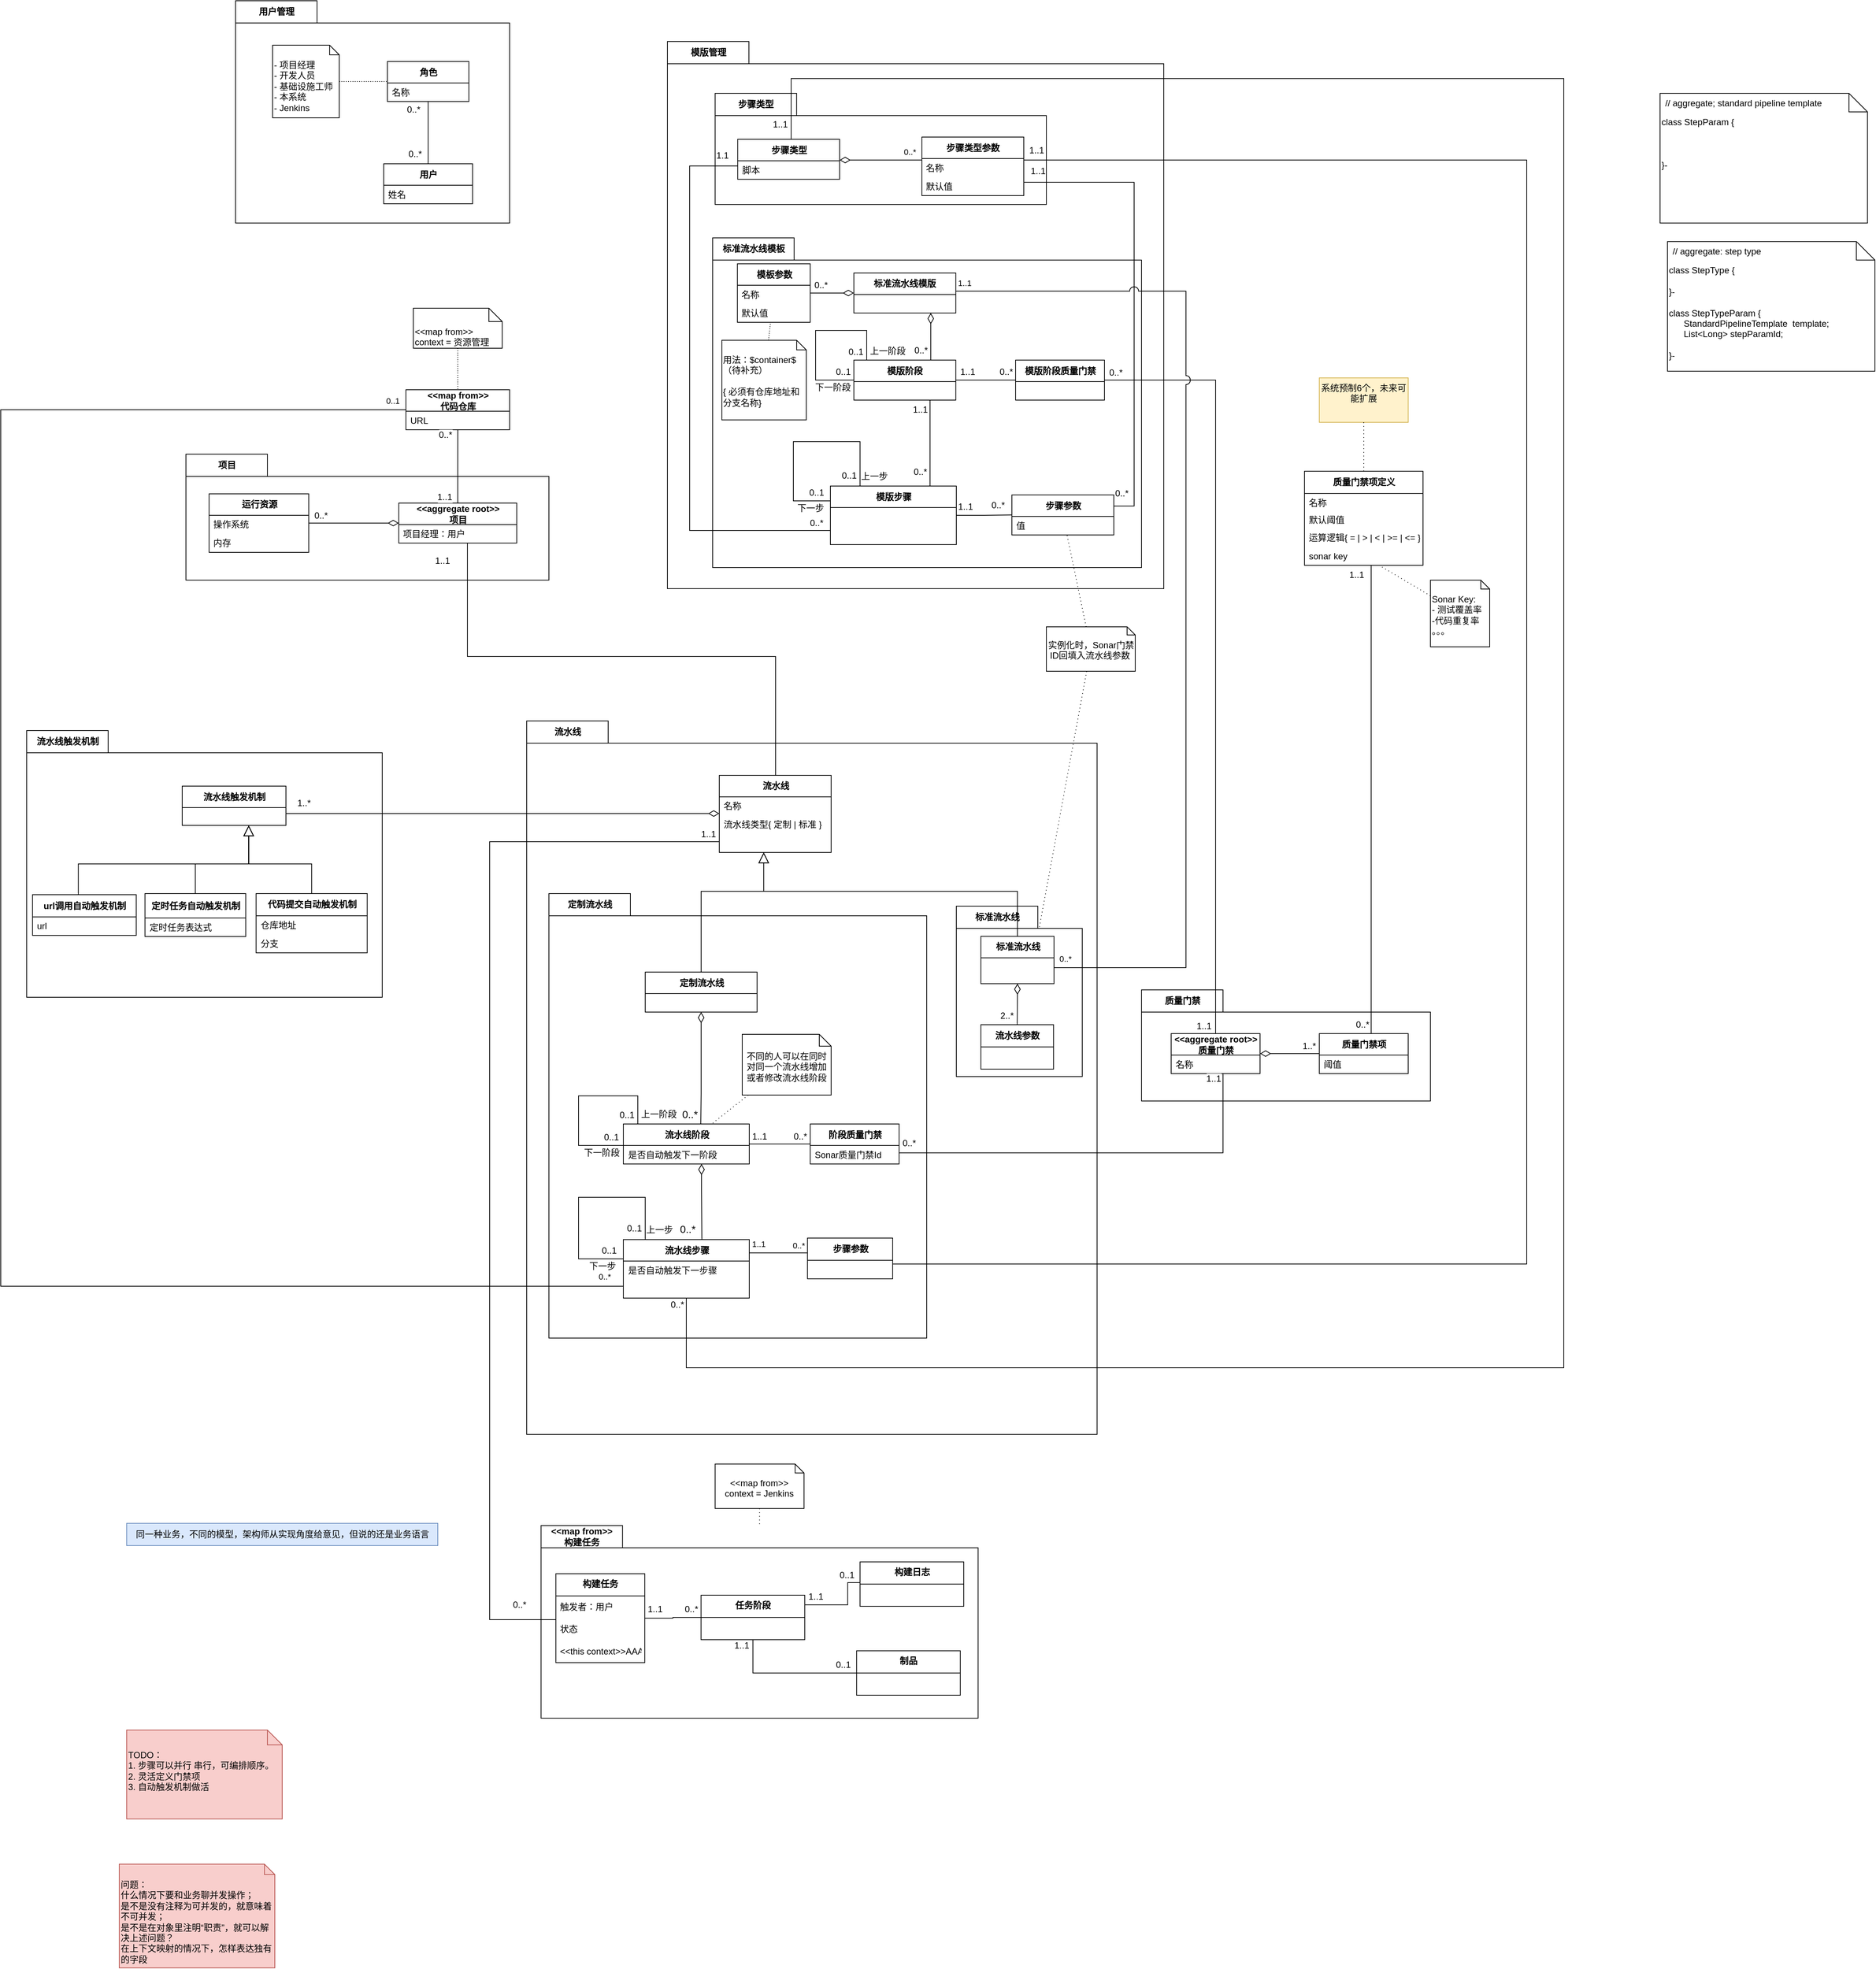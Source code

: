 <mxfile version="20.3.0" type="device" pages="2"><diagram id="C3i1Px6EVEBvnPrLLkTg" name="CICD Mgnt"><mxGraphModel dx="2862" dy="2061" grid="1" gridSize="10" guides="1" tooltips="1" connect="1" arrows="1" fold="1" page="1" pageScale="1" pageWidth="1654" pageHeight="1169" math="0" shadow="0"><root><mxCell id="0"/><mxCell id="1" parent="0"/><mxCell id="yv2hSLUyxchWu7GAeezw-1" value="流水线" style="shape=folder;fontStyle=1;tabWidth=110;tabHeight=30;tabPosition=left;html=1;boundedLbl=1;labelInHeader=1;container=0;collapsible=0;recursiveResize=0;fontSize=12;" parent="1" vertex="1"><mxGeometry x="-840" y="7" width="770" height="963" as="geometry"/></mxCell><mxCell id="yv2hSLUyxchWu7GAeezw-33" value="定制流水线" style="shape=folder;fontStyle=1;tabWidth=110;tabHeight=30;tabPosition=left;html=1;boundedLbl=1;labelInHeader=1;container=0;collapsible=0;recursiveResize=0;fontSize=12;fillColor=none;" parent="1" vertex="1"><mxGeometry x="-810" y="240" width="510" height="600" as="geometry"/></mxCell><mxCell id="yv2hSLUyxchWu7GAeezw-20" value="流水线触发机制" style="shape=folder;fontStyle=1;tabWidth=110;tabHeight=30;tabPosition=left;html=1;boundedLbl=1;labelInHeader=1;container=1;collapsible=0;recursiveResize=0;fontSize=12;" parent="1" vertex="1"><mxGeometry x="-1515" y="20" width="480" height="360" as="geometry"/></mxCell><mxCell id="yv2hSLUyxchWu7GAeezw-21" value="流水线触发机制" style="swimlane;fontStyle=1;align=center;verticalAlign=middle;childLayout=stackLayout;horizontal=1;startSize=29;horizontalStack=0;resizeParent=1;resizeParentMax=0;resizeLast=0;collapsible=0;marginBottom=0;html=1;" parent="yv2hSLUyxchWu7GAeezw-20" vertex="1"><mxGeometry x="210" y="75" width="140" height="53" as="geometry"/></mxCell><mxCell id="yv2hSLUyxchWu7GAeezw-22" value="&amp;nbsp;" style="text;html=1;strokeColor=none;fillColor=none;align=left;verticalAlign=middle;spacingLeft=4;spacingRight=4;overflow=hidden;rotatable=0;points=[[0,0.5],[1,0.5]];portConstraint=eastwest;" parent="yv2hSLUyxchWu7GAeezw-21" vertex="1"><mxGeometry y="29" width="140" height="24" as="geometry"/></mxCell><mxCell id="yv2hSLUyxchWu7GAeezw-23" value="url调用自动触发机制" style="swimlane;fontStyle=1;align=center;verticalAlign=middle;childLayout=stackLayout;horizontal=1;startSize=30;horizontalStack=0;resizeParent=1;resizeParentMax=0;resizeLast=0;collapsible=0;marginBottom=0;html=1;" parent="yv2hSLUyxchWu7GAeezw-20" vertex="1"><mxGeometry x="7.92" y="221.5" width="140" height="55" as="geometry"/></mxCell><mxCell id="yv2hSLUyxchWu7GAeezw-24" value="url" style="text;html=1;strokeColor=none;fillColor=none;align=left;verticalAlign=middle;spacingLeft=4;spacingRight=4;overflow=hidden;rotatable=0;points=[[0,0.5],[1,0.5]];portConstraint=eastwest;" parent="yv2hSLUyxchWu7GAeezw-23" vertex="1"><mxGeometry y="30" width="140" height="25" as="geometry"/></mxCell><mxCell id="yv2hSLUyxchWu7GAeezw-25" style="edgeStyle=orthogonalEdgeStyle;rounded=0;orthogonalLoop=1;jettySize=auto;html=1;startArrow=none;startFill=0;endArrow=block;endFill=0;startSize=12;endSize=12;" parent="yv2hSLUyxchWu7GAeezw-20" source="yv2hSLUyxchWu7GAeezw-23" target="yv2hSLUyxchWu7GAeezw-21" edge="1"><mxGeometry relative="1" as="geometry"><Array as="points"><mxPoint x="69.73" y="180"/><mxPoint x="299.73" y="180"/></Array><mxPoint x="-165.77" y="427.5" as="targetPoint"/></mxGeometry></mxCell><mxCell id="yv2hSLUyxchWu7GAeezw-26" value="定时任务自动触发机制" style="swimlane;fontStyle=1;align=center;verticalAlign=middle;childLayout=stackLayout;horizontal=1;startSize=33;horizontalStack=0;resizeParent=1;resizeParentMax=0;resizeLast=0;collapsible=0;marginBottom=0;html=1;" parent="yv2hSLUyxchWu7GAeezw-20" vertex="1"><mxGeometry x="159.73" y="220" width="136" height="58" as="geometry"/></mxCell><mxCell id="yv2hSLUyxchWu7GAeezw-27" value="定时任务表达式" style="text;html=1;strokeColor=none;fillColor=none;align=left;verticalAlign=middle;spacingLeft=4;spacingRight=4;overflow=hidden;rotatable=0;points=[[0,0.5],[1,0.5]];portConstraint=eastwest;" parent="yv2hSLUyxchWu7GAeezw-26" vertex="1"><mxGeometry y="33" width="136" height="25" as="geometry"/></mxCell><mxCell id="yv2hSLUyxchWu7GAeezw-28" style="edgeStyle=orthogonalEdgeStyle;rounded=0;orthogonalLoop=1;jettySize=auto;html=1;startArrow=none;startFill=0;endArrow=block;endFill=0;startSize=12;endSize=12;" parent="yv2hSLUyxchWu7GAeezw-20" source="yv2hSLUyxchWu7GAeezw-26" target="yv2hSLUyxchWu7GAeezw-21" edge="1"><mxGeometry relative="1" as="geometry"><mxPoint x="324.23" y="436" as="targetPoint"/><Array as="points"><mxPoint x="227.73" y="180"/><mxPoint x="299.73" y="180"/></Array></mxGeometry></mxCell><mxCell id="yv2hSLUyxchWu7GAeezw-29" value="代码提交自动触发机制" style="swimlane;fontStyle=1;align=center;verticalAlign=middle;childLayout=stackLayout;horizontal=1;startSize=30;horizontalStack=0;resizeParent=1;resizeParentMax=0;resizeLast=0;collapsible=0;marginBottom=0;html=1;" parent="yv2hSLUyxchWu7GAeezw-20" vertex="1"><mxGeometry x="309.73" y="220" width="150" height="80" as="geometry"/></mxCell><mxCell id="yv2hSLUyxchWu7GAeezw-30" value="仓库地址" style="text;html=1;strokeColor=none;fillColor=none;align=left;verticalAlign=middle;spacingLeft=4;spacingRight=4;overflow=hidden;rotatable=0;points=[[0,0.5],[1,0.5]];portConstraint=eastwest;" parent="yv2hSLUyxchWu7GAeezw-29" vertex="1"><mxGeometry y="30" width="150" height="25" as="geometry"/></mxCell><mxCell id="yv2hSLUyxchWu7GAeezw-31" value="分支" style="text;html=1;strokeColor=none;fillColor=none;align=left;verticalAlign=middle;spacingLeft=4;spacingRight=4;overflow=hidden;rotatable=0;points=[[0,0.5],[1,0.5]];portConstraint=eastwest;" parent="yv2hSLUyxchWu7GAeezw-29" vertex="1"><mxGeometry y="55" width="150" height="25" as="geometry"/></mxCell><mxCell id="yv2hSLUyxchWu7GAeezw-32" style="edgeStyle=orthogonalEdgeStyle;rounded=0;orthogonalLoop=1;jettySize=auto;html=1;startArrow=none;startFill=0;endArrow=block;endFill=0;startSize=12;endSize=12;" parent="yv2hSLUyxchWu7GAeezw-20" source="yv2hSLUyxchWu7GAeezw-29" target="yv2hSLUyxchWu7GAeezw-21" edge="1"><mxGeometry relative="1" as="geometry"><Array as="points"><mxPoint x="384.73" y="180"/><mxPoint x="299.73" y="180"/></Array><mxPoint x="444.23" y="436" as="targetPoint"/></mxGeometry></mxCell><mxCell id="yv2hSLUyxchWu7GAeezw-61" value="质量门禁" style="shape=folder;fontStyle=1;tabWidth=110;tabHeight=30;tabPosition=left;html=1;boundedLbl=1;labelInHeader=1;container=1;collapsible=0;recursiveResize=0;fontSize=12;" parent="1" vertex="1"><mxGeometry x="-10" y="370" width="390" height="150" as="geometry"/></mxCell><mxCell id="yv2hSLUyxchWu7GAeezw-62" value="&amp;lt;&amp;lt;aggregate root&amp;gt;&amp;gt;&lt;br&gt;质量门禁" style="swimlane;fontStyle=1;align=center;verticalAlign=middle;childLayout=stackLayout;horizontal=1;startSize=29;horizontalStack=0;resizeParent=1;resizeParentMax=0;resizeLast=0;collapsible=0;marginBottom=0;html=1;" parent="yv2hSLUyxchWu7GAeezw-61" vertex="1"><mxGeometry x="40" y="59" width="120" height="54" as="geometry"/></mxCell><mxCell id="yv2hSLUyxchWu7GAeezw-63" value="名称" style="text;html=1;strokeColor=none;fillColor=none;align=left;verticalAlign=middle;spacingLeft=4;spacingRight=4;overflow=hidden;rotatable=0;points=[[0,0.5],[1,0.5]];portConstraint=eastwest;" parent="yv2hSLUyxchWu7GAeezw-62" vertex="1"><mxGeometry y="29" width="120" height="25" as="geometry"/></mxCell><mxCell id="yv2hSLUyxchWu7GAeezw-64" value="质量门禁项" style="swimlane;fontStyle=1;align=center;verticalAlign=middle;childLayout=stackLayout;horizontal=1;startSize=29;horizontalStack=0;resizeParent=1;resizeParentMax=0;resizeLast=0;collapsible=0;marginBottom=0;html=1;" parent="yv2hSLUyxchWu7GAeezw-61" vertex="1"><mxGeometry x="240" y="59" width="120" height="54" as="geometry"/></mxCell><mxCell id="yv2hSLUyxchWu7GAeezw-65" value="阈值" style="text;html=1;strokeColor=none;fillColor=none;align=left;verticalAlign=middle;spacingLeft=4;spacingRight=4;overflow=hidden;rotatable=0;points=[[0,0.5],[1,0.5]];portConstraint=eastwest;" parent="yv2hSLUyxchWu7GAeezw-64" vertex="1"><mxGeometry y="29" width="120" height="25" as="geometry"/></mxCell><mxCell id="yv2hSLUyxchWu7GAeezw-66" value="" style="edgeStyle=orthogonalEdgeStyle;rounded=0;orthogonalLoop=1;jettySize=auto;html=1;fontSize=12;startArrow=diamondThin;startFill=0;endArrow=none;endFill=0;startSize=12;endSize=12;" parent="yv2hSLUyxchWu7GAeezw-61" source="yv2hSLUyxchWu7GAeezw-62" target="yv2hSLUyxchWu7GAeezw-64" edge="1"><mxGeometry relative="1" as="geometry"/></mxCell><mxCell id="yv2hSLUyxchWu7GAeezw-67" value="1..*" style="edgeLabel;html=1;align=center;verticalAlign=middle;resizable=0;points=[];fontSize=12;" parent="yv2hSLUyxchWu7GAeezw-66" vertex="1" connectable="0"><mxGeometry x="0.681" y="1" relative="1" as="geometry"><mxPoint x="-1" y="-9" as="offset"/></mxGeometry></mxCell><mxCell id="yv2hSLUyxchWu7GAeezw-68" value="&amp;lt;&amp;lt;map from&amp;gt;&amp;gt;&lt;br&gt;构建任务" style="shape=folder;fontStyle=1;tabWidth=110;tabHeight=30;tabPosition=left;html=1;boundedLbl=1;labelInHeader=1;container=1;collapsible=0;recursiveResize=0;fontSize=12;" parent="1" vertex="1"><mxGeometry x="-820.63" y="1093" width="590" height="260" as="geometry"/></mxCell><mxCell id="yv2hSLUyxchWu7GAeezw-69" value="&lt;b&gt;构建任务&lt;/b&gt;" style="swimlane;fontStyle=0;align=center;verticalAlign=top;childLayout=stackLayout;horizontal=1;startSize=30;horizontalStack=0;resizeParent=1;resizeParentMax=0;resizeLast=0;collapsible=0;marginBottom=0;html=1;" parent="yv2hSLUyxchWu7GAeezw-68" vertex="1"><mxGeometry x="20" y="65" width="120" height="120" as="geometry"/></mxCell><mxCell id="yv2hSLUyxchWu7GAeezw-70" value="触发者：用户" style="text;html=1;strokeColor=none;fillColor=none;align=left;verticalAlign=middle;spacingLeft=4;spacingRight=4;overflow=hidden;rotatable=0;points=[[0,0.5],[1,0.5]];portConstraint=eastwest;" parent="yv2hSLUyxchWu7GAeezw-69" vertex="1"><mxGeometry y="30" width="120" height="30" as="geometry"/></mxCell><mxCell id="yv2hSLUyxchWu7GAeezw-71" value="状态" style="text;html=1;strokeColor=none;fillColor=none;align=left;verticalAlign=middle;spacingLeft=4;spacingRight=4;overflow=hidden;rotatable=0;points=[[0,0.5],[1,0.5]];portConstraint=eastwest;" parent="yv2hSLUyxchWu7GAeezw-69" vertex="1"><mxGeometry y="60" width="120" height="30" as="geometry"/></mxCell><mxCell id="vdaVVZEXoC7EhI7weF5C-8" value="&amp;lt;&amp;lt;this context&amp;gt;&amp;gt;AAA" style="text;html=1;strokeColor=none;fillColor=none;align=left;verticalAlign=middle;spacingLeft=4;spacingRight=4;overflow=hidden;rotatable=0;points=[[0,0.5],[1,0.5]];portConstraint=eastwest;" parent="yv2hSLUyxchWu7GAeezw-69" vertex="1"><mxGeometry y="90" width="120" height="30" as="geometry"/></mxCell><mxCell id="yv2hSLUyxchWu7GAeezw-72" value="&lt;b&gt;任务阶段&lt;/b&gt;" style="swimlane;fontStyle=0;align=center;verticalAlign=top;childLayout=stackLayout;horizontal=1;startSize=30;horizontalStack=0;resizeParent=1;resizeParentMax=0;resizeLast=0;collapsible=0;marginBottom=0;html=1;" parent="yv2hSLUyxchWu7GAeezw-68" vertex="1"><mxGeometry x="216" y="94" width="140" height="60" as="geometry"/></mxCell><mxCell id="yv2hSLUyxchWu7GAeezw-73" value="&amp;nbsp;" style="text;html=1;strokeColor=none;fillColor=none;align=left;verticalAlign=middle;spacingLeft=4;spacingRight=4;overflow=hidden;rotatable=0;points=[[0,0.5],[1,0.5]];portConstraint=eastwest;" parent="yv2hSLUyxchWu7GAeezw-72" vertex="1"><mxGeometry y="30" width="140" height="30" as="geometry"/></mxCell><mxCell id="yv2hSLUyxchWu7GAeezw-74" style="edgeStyle=orthogonalEdgeStyle;rounded=0;orthogonalLoop=1;jettySize=auto;html=1;fontSize=12;endArrow=none;endFill=0;endSize=12;" parent="yv2hSLUyxchWu7GAeezw-68" source="yv2hSLUyxchWu7GAeezw-69" target="yv2hSLUyxchWu7GAeezw-72" edge="1"><mxGeometry relative="1" as="geometry"/></mxCell><mxCell id="yv2hSLUyxchWu7GAeezw-75" value="1..1" style="edgeLabel;html=1;align=center;verticalAlign=middle;resizable=0;points=[];fontSize=12;" parent="yv2hSLUyxchWu7GAeezw-74" vertex="1" connectable="0"><mxGeometry x="-0.812" y="-2" relative="1" as="geometry"><mxPoint x="6" y="-14" as="offset"/></mxGeometry></mxCell><mxCell id="yv2hSLUyxchWu7GAeezw-76" value="0..*" style="edgeLabel;html=1;align=center;verticalAlign=middle;resizable=0;points=[];fontSize=12;" parent="yv2hSLUyxchWu7GAeezw-74" vertex="1" connectable="0"><mxGeometry x="0.8" relative="1" as="geometry"><mxPoint x="-6" y="-11" as="offset"/></mxGeometry></mxCell><mxCell id="yv2hSLUyxchWu7GAeezw-77" value="&lt;b&gt;制品&lt;/b&gt;" style="swimlane;fontStyle=0;align=center;verticalAlign=top;childLayout=stackLayout;horizontal=1;startSize=30;horizontalStack=0;resizeParent=1;resizeParentMax=0;resizeLast=0;collapsible=0;marginBottom=0;html=1;" parent="yv2hSLUyxchWu7GAeezw-68" vertex="1"><mxGeometry x="426" y="169" width="140" height="60" as="geometry"/></mxCell><mxCell id="yv2hSLUyxchWu7GAeezw-78" value="&amp;nbsp;" style="text;html=1;strokeColor=none;fillColor=none;align=left;verticalAlign=middle;spacingLeft=4;spacingRight=4;overflow=hidden;rotatable=0;points=[[0,0.5],[1,0.5]];portConstraint=eastwest;" parent="yv2hSLUyxchWu7GAeezw-77" vertex="1"><mxGeometry y="30" width="140" height="30" as="geometry"/></mxCell><mxCell id="yv2hSLUyxchWu7GAeezw-79" style="edgeStyle=orthogonalEdgeStyle;rounded=0;orthogonalLoop=1;jettySize=auto;html=1;fontSize=12;endArrow=none;endFill=0;endSize=12;" parent="yv2hSLUyxchWu7GAeezw-68" source="yv2hSLUyxchWu7GAeezw-72" target="yv2hSLUyxchWu7GAeezw-77" edge="1"><mxGeometry relative="1" as="geometry"><mxPoint x="66" y="119" as="sourcePoint"/><mxPoint x="226" y="119" as="targetPoint"/><Array as="points"><mxPoint x="286" y="199"/></Array></mxGeometry></mxCell><mxCell id="yv2hSLUyxchWu7GAeezw-80" value="1..1" style="edgeLabel;html=1;align=center;verticalAlign=middle;resizable=0;points=[];fontSize=12;" parent="yv2hSLUyxchWu7GAeezw-79" vertex="1" connectable="0"><mxGeometry x="-0.812" y="-2" relative="1" as="geometry"><mxPoint x="-14" y="-10" as="offset"/></mxGeometry></mxCell><mxCell id="yv2hSLUyxchWu7GAeezw-81" value="0..1" style="edgeLabel;html=1;align=center;verticalAlign=middle;resizable=0;points=[];fontSize=12;" parent="yv2hSLUyxchWu7GAeezw-79" vertex="1" connectable="0"><mxGeometry x="0.8" relative="1" as="geometry"><mxPoint y="-11" as="offset"/></mxGeometry></mxCell><mxCell id="vdaVVZEXoC7EhI7weF5C-1" value="&lt;b&gt;构建日志&lt;/b&gt;" style="swimlane;fontStyle=0;align=center;verticalAlign=top;childLayout=stackLayout;horizontal=1;startSize=30;horizontalStack=0;resizeParent=1;resizeParentMax=0;resizeLast=0;collapsible=0;marginBottom=0;html=1;" parent="yv2hSLUyxchWu7GAeezw-68" vertex="1"><mxGeometry x="430.63" y="49" width="140" height="60" as="geometry"/></mxCell><mxCell id="vdaVVZEXoC7EhI7weF5C-2" value="&amp;nbsp;" style="text;html=1;strokeColor=none;fillColor=none;align=left;verticalAlign=middle;spacingLeft=4;spacingRight=4;overflow=hidden;rotatable=0;points=[[0,0.5],[1,0.5]];portConstraint=eastwest;" parent="vdaVVZEXoC7EhI7weF5C-1" vertex="1"><mxGeometry y="30" width="140" height="30" as="geometry"/></mxCell><mxCell id="vdaVVZEXoC7EhI7weF5C-3" value="" style="edgeStyle=orthogonalEdgeStyle;rounded=0;orthogonalLoop=1;jettySize=auto;html=1;strokeWidth=1;fontSize=12;startArrow=none;startFill=0;endArrow=none;endFill=0;" parent="yv2hSLUyxchWu7GAeezw-68" source="yv2hSLUyxchWu7GAeezw-72" target="vdaVVZEXoC7EhI7weF5C-1" edge="1"><mxGeometry relative="1" as="geometry"><Array as="points"><mxPoint x="414" y="107"/><mxPoint x="414" y="77"/></Array></mxGeometry></mxCell><mxCell id="vdaVVZEXoC7EhI7weF5C-4" value="1..1" style="edgeLabel;html=1;align=center;verticalAlign=middle;resizable=0;points=[];fontSize=12;" parent="vdaVVZEXoC7EhI7weF5C-3" vertex="1" connectable="0"><mxGeometry x="-0.734" y="1" relative="1" as="geometry"><mxPoint y="-10" as="offset"/></mxGeometry></mxCell><mxCell id="vdaVVZEXoC7EhI7weF5C-5" value="0..1" style="edgeLabel;html=1;align=center;verticalAlign=middle;resizable=0;points=[];fontSize=12;" parent="vdaVVZEXoC7EhI7weF5C-3" vertex="1" connectable="0"><mxGeometry x="0.698" y="3" relative="1" as="geometry"><mxPoint x="-3" y="-7" as="offset"/></mxGeometry></mxCell><mxCell id="yv2hSLUyxchWu7GAeezw-82" value="" style="edgeStyle=orthogonalEdgeStyle;rounded=0;orthogonalLoop=1;jettySize=auto;html=1;fontSize=12;endArrow=none;endFill=0;endSize=12;" parent="1" source="yv2hSLUyxchWu7GAeezw-52" target="yv2hSLUyxchWu7GAeezw-62" edge="1"><mxGeometry relative="1" as="geometry"><Array as="points"><mxPoint x="100" y="590"/></Array></mxGeometry></mxCell><mxCell id="yv2hSLUyxchWu7GAeezw-83" value="1..1" style="edgeLabel;html=1;align=center;verticalAlign=middle;resizable=0;points=[];fontSize=12;" parent="yv2hSLUyxchWu7GAeezw-82" vertex="1" connectable="0"><mxGeometry x="0.746" y="-2" relative="1" as="geometry"><mxPoint x="-15" y="-63" as="offset"/></mxGeometry></mxCell><mxCell id="yv2hSLUyxchWu7GAeezw-84" value="0..*" style="edgeLabel;html=1;align=center;verticalAlign=middle;resizable=0;points=[];fontSize=12;" parent="yv2hSLUyxchWu7GAeezw-82" vertex="1" connectable="0"><mxGeometry x="-0.636" y="-3" relative="1" as="geometry"><mxPoint x="-86" y="-16" as="offset"/></mxGeometry></mxCell><mxCell id="yv2hSLUyxchWu7GAeezw-85" value="用户管理" style="shape=folder;fontStyle=1;tabWidth=110;tabHeight=30;tabPosition=left;html=1;boundedLbl=1;labelInHeader=1;container=1;collapsible=0;recursiveResize=0;fontSize=12;" parent="1" vertex="1"><mxGeometry x="-1233.03" y="-965" width="370" height="300" as="geometry"/></mxCell><mxCell id="yv2hSLUyxchWu7GAeezw-86" value="用户" style="swimlane;fontStyle=1;align=center;verticalAlign=middle;childLayout=stackLayout;horizontal=1;startSize=29;horizontalStack=0;resizeParent=1;resizeParentMax=0;resizeLast=0;collapsible=0;marginBottom=0;html=1;" parent="yv2hSLUyxchWu7GAeezw-85" vertex="1"><mxGeometry x="200" y="220" width="120" height="54" as="geometry"/></mxCell><mxCell id="yv2hSLUyxchWu7GAeezw-87" value="姓名" style="text;html=1;strokeColor=none;fillColor=none;align=left;verticalAlign=middle;spacingLeft=4;spacingRight=4;overflow=hidden;rotatable=0;points=[[0,0.5],[1,0.5]];portConstraint=eastwest;" parent="yv2hSLUyxchWu7GAeezw-86" vertex="1"><mxGeometry y="29" width="120" height="25" as="geometry"/></mxCell><mxCell id="yv2hSLUyxchWu7GAeezw-88" value="角色" style="swimlane;fontStyle=1;align=center;verticalAlign=middle;childLayout=stackLayout;horizontal=1;startSize=29;horizontalStack=0;resizeParent=1;resizeParentMax=0;resizeLast=0;collapsible=0;marginBottom=0;html=1;" parent="yv2hSLUyxchWu7GAeezw-85" vertex="1"><mxGeometry x="205" y="82" width="110" height="54" as="geometry"/></mxCell><mxCell id="yv2hSLUyxchWu7GAeezw-89" value="名称" style="text;html=1;strokeColor=none;fillColor=none;align=left;verticalAlign=middle;spacingLeft=4;spacingRight=4;overflow=hidden;rotatable=0;points=[[0,0.5],[1,0.5]];portConstraint=eastwest;" parent="yv2hSLUyxchWu7GAeezw-88" vertex="1"><mxGeometry y="29" width="110" height="25" as="geometry"/></mxCell><mxCell id="yv2hSLUyxchWu7GAeezw-90" value="" style="edgeStyle=orthogonalEdgeStyle;rounded=0;orthogonalLoop=1;jettySize=auto;html=1;fontSize=12;endArrow=none;endFill=0;endSize=12;" parent="yv2hSLUyxchWu7GAeezw-85" source="yv2hSLUyxchWu7GAeezw-86" target="yv2hSLUyxchWu7GAeezw-88" edge="1"><mxGeometry relative="1" as="geometry"/></mxCell><mxCell id="yv2hSLUyxchWu7GAeezw-91" value="0..*" style="edgeLabel;html=1;align=center;verticalAlign=middle;resizable=0;points=[];fontSize=12;" parent="yv2hSLUyxchWu7GAeezw-90" vertex="1" connectable="0"><mxGeometry x="-0.871" relative="1" as="geometry"><mxPoint x="-18" y="-8" as="offset"/></mxGeometry></mxCell><mxCell id="yv2hSLUyxchWu7GAeezw-92" value="0..*" style="edgeLabel;html=1;align=center;verticalAlign=middle;resizable=0;points=[];fontSize=12;" parent="yv2hSLUyxchWu7GAeezw-90" vertex="1" connectable="0"><mxGeometry x="0.882" y="1" relative="1" as="geometry"><mxPoint x="-19" y="6" as="offset"/></mxGeometry></mxCell><mxCell id="yv2hSLUyxchWu7GAeezw-93" style="rounded=0;orthogonalLoop=1;jettySize=auto;html=1;fontSize=12;endArrow=none;endFill=0;endSize=12;dashed=1;dashPattern=1 2;" parent="yv2hSLUyxchWu7GAeezw-85" source="yv2hSLUyxchWu7GAeezw-94" target="yv2hSLUyxchWu7GAeezw-88" edge="1"><mxGeometry relative="1" as="geometry"><mxPoint x="331.846" y="369" as="targetPoint"/></mxGeometry></mxCell><mxCell id="yv2hSLUyxchWu7GAeezw-94" value="- 项目经理&lt;br&gt;- 开发人员&lt;br&gt;- 基础设施工师&lt;br&gt;- 本系统&lt;br&gt;- Jenkins" style="shape=note2;boundedLbl=1;whiteSpace=wrap;html=1;size=13;verticalAlign=top;align=left;fontSize=12;" parent="yv2hSLUyxchWu7GAeezw-85" vertex="1"><mxGeometry x="50" y="60" width="90" height="98" as="geometry"/></mxCell><mxCell id="yv2hSLUyxchWu7GAeezw-95" style="edgeStyle=orthogonalEdgeStyle;rounded=0;orthogonalLoop=1;jettySize=auto;html=1;fontSize=12;startArrow=none;startFill=0;endArrow=none;endFill=0;startSize=12;endSize=12;" parent="1" source="yv2hSLUyxchWu7GAeezw-98" target="yv2hSLUyxchWu7GAeezw-64" edge="1"><mxGeometry relative="1" as="geometry"><Array as="points"><mxPoint x="300" y="90"/><mxPoint x="300" y="90"/></Array></mxGeometry></mxCell><mxCell id="yv2hSLUyxchWu7GAeezw-96" value="1..1" style="edgeLabel;html=1;align=center;verticalAlign=middle;resizable=0;points=[];fontSize=12;" parent="yv2hSLUyxchWu7GAeezw-95" vertex="1" connectable="0"><mxGeometry x="-0.75" y="1" relative="1" as="geometry"><mxPoint x="-21" y="-66" as="offset"/></mxGeometry></mxCell><mxCell id="yv2hSLUyxchWu7GAeezw-97" value="0..*" style="edgeLabel;html=1;align=center;verticalAlign=middle;resizable=0;points=[];fontSize=12;" parent="yv2hSLUyxchWu7GAeezw-95" vertex="1" connectable="0"><mxGeometry x="0.783" relative="1" as="geometry"><mxPoint x="-12" y="56" as="offset"/></mxGeometry></mxCell><mxCell id="yv2hSLUyxchWu7GAeezw-98" value="质量门禁项定义" style="swimlane;fontStyle=1;align=center;verticalAlign=middle;childLayout=stackLayout;horizontal=1;startSize=30;horizontalStack=0;resizeParent=1;resizeParentMax=0;resizeLast=0;collapsible=0;marginBottom=0;html=1;" parent="1" vertex="1"><mxGeometry x="210" y="-330" width="160" height="127" as="geometry"/></mxCell><mxCell id="yv2hSLUyxchWu7GAeezw-99" value="名称" style="text;html=1;strokeColor=none;fillColor=none;align=left;verticalAlign=middle;spacingLeft=4;spacingRight=4;overflow=hidden;rotatable=0;points=[[0,0.5],[1,0.5]];portConstraint=eastwest;" parent="yv2hSLUyxchWu7GAeezw-98" vertex="1"><mxGeometry y="30" width="160" height="25" as="geometry"/></mxCell><mxCell id="yv2hSLUyxchWu7GAeezw-100" value="默认阈值" style="text;html=1;strokeColor=none;fillColor=none;align=left;verticalAlign=middle;spacingLeft=4;spacingRight=4;overflow=hidden;rotatable=0;points=[[0,0.5],[1,0.5]];portConstraint=eastwest;" parent="yv2hSLUyxchWu7GAeezw-98" vertex="1"><mxGeometry y="55" width="160" height="22" as="geometry"/></mxCell><mxCell id="yv2hSLUyxchWu7GAeezw-101" value="运算逻辑{ = | &amp;gt; | &amp;lt; | &amp;gt;= | &amp;lt;= }" style="text;html=1;strokeColor=none;fillColor=none;align=left;verticalAlign=middle;spacingLeft=4;spacingRight=4;overflow=hidden;rotatable=0;points=[[0,0.5],[1,0.5]];portConstraint=eastwest;" parent="yv2hSLUyxchWu7GAeezw-98" vertex="1"><mxGeometry y="77" width="160" height="25" as="geometry"/></mxCell><mxCell id="yv2hSLUyxchWu7GAeezw-102" value="sonar key" style="text;html=1;strokeColor=none;fillColor=none;align=left;verticalAlign=middle;spacingLeft=4;spacingRight=4;overflow=hidden;rotatable=0;points=[[0,0.5],[1,0.5]];portConstraint=eastwest;" parent="yv2hSLUyxchWu7GAeezw-98" vertex="1"><mxGeometry y="102" width="160" height="25" as="geometry"/></mxCell><mxCell id="yv2hSLUyxchWu7GAeezw-103" value="系统预制6个，未来可能扩展" style="shape=note2;boundedLbl=1;whiteSpace=wrap;html=1;size=0;verticalAlign=top;align=center;fillColor=#fff2cc;strokeColor=#d6b656;" parent="1" vertex="1"><mxGeometry x="230" y="-456" width="120" height="60" as="geometry"/></mxCell><mxCell id="yv2hSLUyxchWu7GAeezw-104" style="rounded=0;orthogonalLoop=1;jettySize=auto;html=1;dashed=1;startArrow=none;startFill=0;endArrow=none;endFill=0;startSize=12;endSize=12;dashPattern=1 4;" parent="1" source="yv2hSLUyxchWu7GAeezw-103" target="yv2hSLUyxchWu7GAeezw-98" edge="1"><mxGeometry relative="1" as="geometry"><mxPoint x="242.442" y="597.5" as="targetPoint"/></mxGeometry></mxCell><mxCell id="yv2hSLUyxchWu7GAeezw-105" value="TODO：&lt;br&gt;1. 步骤可以并行 串行，可编排顺序。&lt;br&gt;2. 灵活定义门禁项&lt;br&gt;3. 自动触发机制做活" style="shape=note2;boundedLbl=1;whiteSpace=wrap;html=1;size=20;verticalAlign=top;align=left;fillColor=#f8cecc;strokeColor=#b85450;" parent="1" vertex="1"><mxGeometry x="-1380" y="1369" width="210" height="120" as="geometry"/></mxCell><mxCell id="yv2hSLUyxchWu7GAeezw-106" value="class StepParam {&lt;br&gt;&lt;br&gt;&lt;br&gt;&lt;br&gt;}-" style="shape=note2;boundedLbl=1;whiteSpace=wrap;html=1;size=25;verticalAlign=top;align=left;fontSize=12;" parent="1" vertex="1"><mxGeometry x="690" y="-840" width="280" height="175" as="geometry"/></mxCell><mxCell id="yv2hSLUyxchWu7GAeezw-107" value="// aggregate; standard pipeline template" style="resizeWidth=1;part=1;strokeColor=none;fillColor=none;align=left;spacingLeft=5;fontSize=12;" parent="yv2hSLUyxchWu7GAeezw-106" vertex="1"><mxGeometry width="280" height="25" relative="1" as="geometry"/></mxCell><mxCell id="yv2hSLUyxchWu7GAeezw-108" value="class StepType {&lt;br&gt;&lt;br&gt;}-&lt;br&gt;&lt;br&gt;class StepTypeParam {&lt;br&gt;&amp;nbsp; &amp;nbsp; &amp;nbsp; StandardPipelineTemplate&amp;nbsp; template;&lt;br&gt;&amp;nbsp; &amp;nbsp; &amp;nbsp; List&amp;lt;Long&amp;gt; stepParamId;&amp;nbsp;&lt;br&gt;&lt;br&gt;}-" style="shape=note2;boundedLbl=1;whiteSpace=wrap;html=1;size=25;verticalAlign=top;align=left;fontSize=12;" parent="1" vertex="1"><mxGeometry x="700" y="-640" width="280" height="175" as="geometry"/></mxCell><mxCell id="yv2hSLUyxchWu7GAeezw-109" value="// aggregate: step type" style="resizeWidth=1;part=1;strokeColor=none;fillColor=none;align=left;spacingLeft=5;fontSize=12;" parent="yv2hSLUyxchWu7GAeezw-108" vertex="1"><mxGeometry width="280" height="25" relative="1" as="geometry"/></mxCell><mxCell id="yv2hSLUyxchWu7GAeezw-110" style="edgeStyle=orthogonalEdgeStyle;rounded=0;orthogonalLoop=1;jettySize=auto;html=1;endArrow=none;endFill=0;" parent="1" source="yv2hSLUyxchWu7GAeezw-129" target="yv2hSLUyxchWu7GAeezw-44" edge="1"><mxGeometry relative="1" as="geometry"><Array as="points"><mxPoint x="-1550" y="-413"/><mxPoint x="-1550" y="770"/></Array></mxGeometry></mxCell><mxCell id="yv2hSLUyxchWu7GAeezw-111" value="0..1" style="edgeLabel;html=1;align=center;verticalAlign=middle;resizable=0;points=[];" parent="yv2hSLUyxchWu7GAeezw-110" vertex="1" connectable="0"><mxGeometry x="-0.973" relative="1" as="geometry"><mxPoint x="16" y="-12" as="offset"/></mxGeometry></mxCell><mxCell id="yv2hSLUyxchWu7GAeezw-112" value="0..*" style="edgeLabel;html=1;align=center;verticalAlign=middle;resizable=0;points=[];" parent="yv2hSLUyxchWu7GAeezw-110" vertex="1" connectable="0"><mxGeometry x="0.958" y="2" relative="1" as="geometry"><mxPoint x="28" y="-11" as="offset"/></mxGeometry></mxCell><mxCell id="yv2hSLUyxchWu7GAeezw-116" value="同一种业务，不同的模型，架构师从实现角度给意见，但说的还是业务语言" style="text;html=1;align=center;verticalAlign=middle;resizable=0;points=[];autosize=1;strokeColor=#6c8ebf;fillColor=#dae8fc;" parent="1" vertex="1"><mxGeometry x="-1380" y="1090" width="420" height="30" as="geometry"/></mxCell><mxCell id="yv2hSLUyxchWu7GAeezw-117" style="edgeStyle=orthogonalEdgeStyle;rounded=0;orthogonalLoop=1;jettySize=auto;html=1;fontSize=12;endArrow=none;endFill=0;endSize=12;" parent="1" source="yv2hSLUyxchWu7GAeezw-2" target="yv2hSLUyxchWu7GAeezw-69" edge="1"><mxGeometry relative="1" as="geometry"><Array as="points"><mxPoint x="-890" y="170"/><mxPoint x="-890" y="1220"/></Array></mxGeometry></mxCell><mxCell id="yv2hSLUyxchWu7GAeezw-118" value="0..*" style="edgeLabel;html=1;align=center;verticalAlign=middle;resizable=0;points=[];fontSize=12;" parent="yv2hSLUyxchWu7GAeezw-117" vertex="1" connectable="0"><mxGeometry x="0.878" y="1" relative="1" as="geometry"><mxPoint x="39" y="-19" as="offset"/></mxGeometry></mxCell><mxCell id="yv2hSLUyxchWu7GAeezw-119" value="1..1" style="edgeLabel;html=1;align=center;verticalAlign=middle;resizable=0;points=[];fontSize=12;" parent="yv2hSLUyxchWu7GAeezw-117" vertex="1" connectable="0"><mxGeometry x="-0.889" y="-1" relative="1" as="geometry"><mxPoint x="65" y="-9" as="offset"/></mxGeometry></mxCell><mxCell id="yv2hSLUyxchWu7GAeezw-120" style="edgeStyle=orthogonalEdgeStyle;rounded=0;orthogonalLoop=1;jettySize=auto;html=1;endArrow=diamondThin;endFill=0;endSize=12;startSize=12;" parent="1" source="yv2hSLUyxchWu7GAeezw-21" target="yv2hSLUyxchWu7GAeezw-2" edge="1"><mxGeometry relative="1" as="geometry"><mxPoint x="-279" y="159" as="targetPoint"/><Array as="points"><mxPoint x="-810" y="132"/><mxPoint x="-810" y="132"/></Array><mxPoint x="-120" y="159" as="sourcePoint"/></mxGeometry></mxCell><mxCell id="yv2hSLUyxchWu7GAeezw-121" value="1..*" style="edgeLabel;html=1;align=center;verticalAlign=middle;resizable=0;points=[];fontSize=12;" parent="yv2hSLUyxchWu7GAeezw-120" vertex="1" connectable="0"><mxGeometry x="-0.667" y="1" relative="1" as="geometry"><mxPoint x="-74" y="-13" as="offset"/></mxGeometry></mxCell><mxCell id="yv2hSLUyxchWu7GAeezw-127" value="&amp;lt;&amp;lt;map from&amp;gt;&amp;gt;&lt;br&gt;context = 资源管理" style="shape=note2;boundedLbl=1;whiteSpace=wrap;html=1;size=18;verticalAlign=top;align=left;" parent="1" vertex="1"><mxGeometry x="-993.03" y="-550" width="120" height="54" as="geometry"/></mxCell><mxCell id="yv2hSLUyxchWu7GAeezw-128" style="rounded=0;orthogonalLoop=1;jettySize=auto;html=1;endArrow=none;endFill=0;dashed=1;dashPattern=1 2;" parent="1" source="yv2hSLUyxchWu7GAeezw-127" target="yv2hSLUyxchWu7GAeezw-129" edge="1"><mxGeometry relative="1" as="geometry"/></mxCell><mxCell id="yv2hSLUyxchWu7GAeezw-129" value="&amp;lt;&amp;lt;map from&amp;gt;&amp;gt;&lt;br&gt;代码仓库" style="swimlane;fontStyle=1;align=center;verticalAlign=middle;childLayout=stackLayout;horizontal=1;startSize=29;horizontalStack=0;resizeParent=1;resizeParentMax=0;resizeLast=0;collapsible=0;marginBottom=0;html=1;" parent="1" vertex="1"><mxGeometry x="-1003.03" y="-440" width="140" height="54" as="geometry"/></mxCell><mxCell id="yv2hSLUyxchWu7GAeezw-130" value="URL&amp;nbsp;" style="text;html=1;strokeColor=none;fillColor=none;align=left;verticalAlign=middle;spacingLeft=4;spacingRight=4;overflow=hidden;rotatable=0;points=[[0,0.5],[1,0.5]];portConstraint=eastwest;" parent="yv2hSLUyxchWu7GAeezw-129" vertex="1"><mxGeometry y="29" width="140" height="25" as="geometry"/></mxCell><mxCell id="yv2hSLUyxchWu7GAeezw-131" value="" style="group" parent="1" vertex="1" connectable="0"><mxGeometry x="-1300" y="-353" width="490" height="170" as="geometry"/></mxCell><mxCell id="yv2hSLUyxchWu7GAeezw-132" value="项目" style="shape=folder;fontStyle=1;tabWidth=110;tabHeight=30;tabPosition=left;html=1;boundedLbl=1;labelInHeader=1;container=0;collapsible=0;recursiveResize=0;fontSize=12;" parent="yv2hSLUyxchWu7GAeezw-131" vertex="1"><mxGeometry width="490.0" height="170" as="geometry"/></mxCell><mxCell id="yv2hSLUyxchWu7GAeezw-133" value="&amp;lt;&amp;lt;aggregate root&amp;gt;&amp;gt;&lt;br&gt;项目" style="swimlane;fontStyle=1;align=center;verticalAlign=middle;childLayout=stackLayout;horizontal=1;startSize=29;horizontalStack=0;resizeParent=1;resizeParentMax=0;resizeLast=0;collapsible=0;marginBottom=0;html=1;" parent="yv2hSLUyxchWu7GAeezw-131" vertex="1"><mxGeometry x="287.34" y="66" width="159.25" height="54" as="geometry"/></mxCell><mxCell id="yv2hSLUyxchWu7GAeezw-134" value="项目经理：用户" style="text;html=1;strokeColor=none;fillColor=none;align=left;verticalAlign=middle;spacingLeft=4;spacingRight=4;overflow=hidden;rotatable=0;points=[[0,0.5],[1,0.5]];portConstraint=eastwest;" parent="yv2hSLUyxchWu7GAeezw-133" vertex="1"><mxGeometry y="29" width="159.25" height="25" as="geometry"/></mxCell><mxCell id="yv2hSLUyxchWu7GAeezw-135" value="运行资源" style="swimlane;fontStyle=1;align=center;verticalAlign=middle;childLayout=stackLayout;horizontal=1;startSize=29;horizontalStack=0;resizeParent=1;resizeParentMax=0;resizeLast=0;collapsible=0;marginBottom=0;html=1;" parent="yv2hSLUyxchWu7GAeezw-131" vertex="1"><mxGeometry x="31.275" y="53.5" width="134.51" height="79" as="geometry"/></mxCell><mxCell id="yv2hSLUyxchWu7GAeezw-136" value="操作系统" style="text;html=1;strokeColor=none;fillColor=none;align=left;verticalAlign=middle;spacingLeft=4;spacingRight=4;overflow=hidden;rotatable=0;points=[[0,0.5],[1,0.5]];portConstraint=eastwest;" parent="yv2hSLUyxchWu7GAeezw-135" vertex="1"><mxGeometry y="29" width="134.51" height="25" as="geometry"/></mxCell><mxCell id="yv2hSLUyxchWu7GAeezw-137" value="内存" style="text;html=1;strokeColor=none;fillColor=none;align=left;verticalAlign=middle;spacingLeft=4;spacingRight=4;overflow=hidden;rotatable=0;points=[[0,0.5],[1,0.5]];portConstraint=eastwest;" parent="yv2hSLUyxchWu7GAeezw-135" vertex="1"><mxGeometry y="54" width="134.51" height="25" as="geometry"/></mxCell><mxCell id="yv2hSLUyxchWu7GAeezw-138" style="edgeStyle=orthogonalEdgeStyle;rounded=0;orthogonalLoop=1;jettySize=auto;html=1;fontSize=12;endArrow=none;endFill=0;endSize=12;startArrow=diamondThin;startFill=0;startSize=12;" parent="yv2hSLUyxchWu7GAeezw-131" source="yv2hSLUyxchWu7GAeezw-133" target="yv2hSLUyxchWu7GAeezw-135" edge="1"><mxGeometry relative="1" as="geometry"/></mxCell><mxCell id="yv2hSLUyxchWu7GAeezw-139" value="0..*" style="edgeLabel;html=1;align=center;verticalAlign=middle;resizable=0;points=[];fontSize=12;" parent="yv2hSLUyxchWu7GAeezw-138" vertex="1" connectable="0"><mxGeometry x="0.912" y="2" relative="1" as="geometry"><mxPoint x="10" y="-12" as="offset"/></mxGeometry></mxCell><mxCell id="yv2hSLUyxchWu7GAeezw-140" style="edgeStyle=orthogonalEdgeStyle;rounded=0;orthogonalLoop=1;jettySize=auto;html=1;fontSize=12;endArrow=none;endFill=0;endSize=12;" parent="1" source="yv2hSLUyxchWu7GAeezw-133" target="yv2hSLUyxchWu7GAeezw-129" edge="1"><mxGeometry relative="1" as="geometry"><mxPoint x="268.81" y="-147" as="sourcePoint"/></mxGeometry></mxCell><mxCell id="yv2hSLUyxchWu7GAeezw-141" value="0..*" style="edgeLabel;html=1;align=center;verticalAlign=middle;resizable=0;points=[];fontSize=12;" parent="yv2hSLUyxchWu7GAeezw-140" vertex="1" connectable="0"><mxGeometry x="0.818" relative="1" as="geometry"><mxPoint x="-17" y="-2" as="offset"/></mxGeometry></mxCell><mxCell id="yv2hSLUyxchWu7GAeezw-142" value="1..1" style="edgeLabel;html=1;align=center;verticalAlign=middle;resizable=0;points=[];fontSize=12;" parent="yv2hSLUyxchWu7GAeezw-140" vertex="1" connectable="0"><mxGeometry x="-0.864" y="-2" relative="1" as="geometry"><mxPoint x="-20" y="-2" as="offset"/></mxGeometry></mxCell><mxCell id="yv2hSLUyxchWu7GAeezw-143" value="" style="edgeStyle=orthogonalEdgeStyle;rounded=0;orthogonalLoop=1;jettySize=auto;html=1;endArrow=none;endFill=0;" parent="1" source="yv2hSLUyxchWu7GAeezw-133" target="yv2hSLUyxchWu7GAeezw-2" edge="1"><mxGeometry relative="1" as="geometry"><Array as="points"><mxPoint x="-920" y="-80"/><mxPoint x="-504" y="-80"/></Array><mxPoint x="-876" y="260" as="sourcePoint"/><mxPoint x="-279" y="21.5" as="targetPoint"/></mxGeometry></mxCell><mxCell id="yv2hSLUyxchWu7GAeezw-144" value="1..1" style="edgeLabel;html=1;align=center;verticalAlign=middle;resizable=0;points=[];fontSize=12;" parent="yv2hSLUyxchWu7GAeezw-143" connectable="0" vertex="1"><mxGeometry x="-0.903" y="2" relative="1" as="geometry"><mxPoint x="-36" y="-12" as="offset"/></mxGeometry></mxCell><mxCell id="yv2hSLUyxchWu7GAeezw-145" style="rounded=0;orthogonalLoop=1;jettySize=auto;html=1;dashed=1;dashPattern=1 4;endArrow=none;endFill=0;" parent="1" source="yv2hSLUyxchWu7GAeezw-146" target="yv2hSLUyxchWu7GAeezw-102" edge="1"><mxGeometry relative="1" as="geometry"/></mxCell><mxCell id="yv2hSLUyxchWu7GAeezw-146" value="Sonar Key:&lt;br&gt;- 测试覆盖率&lt;br&gt;-代码重复率&lt;br&gt;。。。" style="shape=note2;boundedLbl=1;whiteSpace=wrap;html=1;size=12;verticalAlign=top;align=left;" parent="1" vertex="1"><mxGeometry x="380" y="-183" width="80" height="90" as="geometry"/></mxCell><mxCell id="yv2hSLUyxchWu7GAeezw-147" value="模版管理" style="shape=folder;fontStyle=1;tabWidth=110;tabHeight=30;tabPosition=left;html=1;boundedLbl=1;labelInHeader=1;container=0;collapsible=0;recursiveResize=0;fontSize=12;" parent="1" vertex="1"><mxGeometry x="-650" y="-910" width="670" height="738.5" as="geometry"/></mxCell><mxCell id="yv2hSLUyxchWu7GAeezw-148" value="标准流水线模板" style="shape=folder;fontStyle=1;tabWidth=110;tabHeight=30;tabPosition=left;html=1;boundedLbl=1;labelInHeader=1;container=0;collapsible=0;recursiveResize=0;fontSize=12;" parent="1" vertex="1"><mxGeometry x="-588.97" y="-645" width="578.97" height="445" as="geometry"/></mxCell><mxCell id="yv2hSLUyxchWu7GAeezw-149" value="步骤类型" style="shape=folder;fontStyle=1;tabWidth=110;tabHeight=30;tabPosition=left;html=1;boundedLbl=1;labelInHeader=1;container=0;collapsible=0;recursiveResize=0;fontSize=12;" parent="1" vertex="1"><mxGeometry x="-585.629" y="-840" width="447.155" height="150" as="geometry"/></mxCell><mxCell id="yv2hSLUyxchWu7GAeezw-150" value="" style="edgeStyle=orthogonalEdgeStyle;rounded=0;orthogonalLoop=1;jettySize=auto;html=1;endArrow=none;endFill=0;startArrow=none;startFill=0;endSize=12;startSize=12;" parent="1" source="yv2hSLUyxchWu7GAeezw-163" target="yv2hSLUyxchWu7GAeezw-182" edge="1"><mxGeometry relative="1" as="geometry"><Array as="points"><mxPoint x="-620" y="-250"/><mxPoint x="-620" y="-742"/></Array></mxGeometry></mxCell><mxCell id="yv2hSLUyxchWu7GAeezw-151" value="1.1" style="edgeLabel;html=1;align=center;verticalAlign=middle;resizable=0;points=[];fontSize=12;container=0;" parent="yv2hSLUyxchWu7GAeezw-150" vertex="1" connectable="0"><mxGeometry x="0.825" relative="1" as="geometry"><mxPoint x="44" y="-15" as="offset"/></mxGeometry></mxCell><mxCell id="yv2hSLUyxchWu7GAeezw-152" value="0..*" style="edgeLabel;html=1;align=center;verticalAlign=middle;resizable=0;points=[];fontSize=12;container=0;" parent="yv2hSLUyxchWu7GAeezw-150" vertex="1" connectable="0"><mxGeometry x="-0.878" y="-1" relative="1" as="geometry"><mxPoint x="26" y="-9" as="offset"/></mxGeometry></mxCell><mxCell id="yv2hSLUyxchWu7GAeezw-153" style="edgeStyle=orthogonalEdgeStyle;rounded=0;orthogonalLoop=1;jettySize=auto;html=1;fontSize=12;startArrow=none;startFill=0;endArrow=none;endFill=0;startSize=12;endSize=12;" parent="1" source="yv2hSLUyxchWu7GAeezw-167" target="yv2hSLUyxchWu7GAeezw-183" edge="1"><mxGeometry relative="1" as="geometry"><mxPoint x="-251.983" y="-246.5" as="sourcePoint"/><Array as="points"><mxPoint x="-20" y="-283"/><mxPoint x="-20" y="-720"/></Array></mxGeometry></mxCell><mxCell id="yv2hSLUyxchWu7GAeezw-154" value="1..1" style="edgeLabel;html=1;align=center;verticalAlign=middle;resizable=0;points=[];fontSize=12;container=0;" parent="yv2hSLUyxchWu7GAeezw-153" vertex="1" connectable="0"><mxGeometry x="0.829" y="1" relative="1" as="geometry"><mxPoint x="-34" y="-16" as="offset"/></mxGeometry></mxCell><mxCell id="yv2hSLUyxchWu7GAeezw-155" value="0..*" style="edgeLabel;html=1;align=center;verticalAlign=middle;resizable=0;points=[];fontSize=12;container=0;" parent="yv2hSLUyxchWu7GAeezw-153" vertex="1" connectable="0"><mxGeometry x="-0.894" y="-2" relative="1" as="geometry"><mxPoint x="-19" y="-12" as="offset"/></mxGeometry></mxCell><mxCell id="yv2hSLUyxchWu7GAeezw-156" style="edgeStyle=orthogonalEdgeStyle;rounded=0;orthogonalLoop=1;jettySize=auto;html=1;fontSize=12;endArrow=none;endFill=0;" parent="1" source="yv2hSLUyxchWu7GAeezw-159" target="yv2hSLUyxchWu7GAeezw-195" edge="1"><mxGeometry relative="1" as="geometry"/></mxCell><mxCell id="yv2hSLUyxchWu7GAeezw-157" value="1..1" style="edgeLabel;html=1;align=center;verticalAlign=middle;resizable=0;points=[];fontSize=12;" parent="yv2hSLUyxchWu7GAeezw-156" vertex="1" connectable="0"><mxGeometry x="-0.616" y="2" relative="1" as="geometry"><mxPoint y="-9" as="offset"/></mxGeometry></mxCell><mxCell id="yv2hSLUyxchWu7GAeezw-158" value="0..*" style="edgeLabel;html=1;align=center;verticalAlign=middle;resizable=0;points=[];fontSize=12;" parent="yv2hSLUyxchWu7GAeezw-156" vertex="1" connectable="0"><mxGeometry x="0.678" relative="1" as="geometry"><mxPoint y="-11" as="offset"/></mxGeometry></mxCell><mxCell id="yv2hSLUyxchWu7GAeezw-159" value="模版阶段" style="swimlane;fontStyle=1;align=center;verticalAlign=middle;childLayout=stackLayout;horizontal=1;startSize=29;horizontalStack=0;resizeParent=1;resizeParentMax=0;resizeLast=0;collapsible=0;marginBottom=0;html=1;container=0;" parent="1" vertex="1"><mxGeometry x="-398.31" y="-480" width="137.586" height="54" as="geometry"/></mxCell><mxCell id="yv2hSLUyxchWu7GAeezw-160" style="edgeStyle=orthogonalEdgeStyle;rounded=0;orthogonalLoop=1;jettySize=auto;html=1;fontSize=12;startArrow=none;startFill=0;endArrow=none;endFill=0;startSize=12;endSize=12;" parent="1" source="yv2hSLUyxchWu7GAeezw-163" target="yv2hSLUyxchWu7GAeezw-167" edge="1"><mxGeometry relative="1" as="geometry"/></mxCell><mxCell id="yv2hSLUyxchWu7GAeezw-161" value="0..*" style="edgeLabel;html=1;align=center;verticalAlign=middle;resizable=0;points=[];fontSize=12;container=0;" parent="yv2hSLUyxchWu7GAeezw-160" vertex="1" connectable="0"><mxGeometry x="0.711" y="-2" relative="1" as="geometry"><mxPoint x="-8" y="-15" as="offset"/></mxGeometry></mxCell><mxCell id="yv2hSLUyxchWu7GAeezw-162" value="1..1" style="edgeLabel;html=1;align=center;verticalAlign=middle;resizable=0;points=[];fontSize=12;container=0;" parent="yv2hSLUyxchWu7GAeezw-160" vertex="1" connectable="0"><mxGeometry x="-0.721" y="-3" relative="1" as="geometry"><mxPoint x="1" y="-15" as="offset"/></mxGeometry></mxCell><mxCell id="yv2hSLUyxchWu7GAeezw-163" value="模版步骤" style="swimlane;fontStyle=1;align=center;verticalAlign=middle;childLayout=stackLayout;horizontal=1;startSize=29;horizontalStack=0;resizeParent=1;resizeParentMax=0;resizeLast=0;collapsible=0;marginBottom=0;html=1;container=0;" parent="1" vertex="1"><mxGeometry x="-430" y="-310" width="170" height="79" as="geometry"/></mxCell><mxCell id="Zw3jfnwGT4W6ym8KjUZK-17" value="&amp;nbsp;" style="text;html=1;strokeColor=none;fillColor=none;align=left;verticalAlign=middle;spacingLeft=4;spacingRight=4;overflow=hidden;rotatable=0;points=[[0,0.5],[1,0.5]];portConstraint=eastwest;container=0;" parent="yv2hSLUyxchWu7GAeezw-163" vertex="1"><mxGeometry y="29" width="170" height="25" as="geometry"/></mxCell><mxCell id="Zw3jfnwGT4W6ym8KjUZK-18" value="&amp;nbsp;" style="text;html=1;strokeColor=none;fillColor=none;align=left;verticalAlign=middle;spacingLeft=4;spacingRight=4;overflow=hidden;rotatable=0;points=[[0,0.5],[1,0.5]];portConstraint=eastwest;container=0;" parent="yv2hSLUyxchWu7GAeezw-163" vertex="1"><mxGeometry y="54" width="170" height="25" as="geometry"/></mxCell><mxCell id="yv2hSLUyxchWu7GAeezw-164" value="" style="edgeStyle=orthogonalEdgeStyle;rounded=0;orthogonalLoop=1;jettySize=auto;html=1;fontSize=12;startArrow=none;startFill=0;endArrow=none;endFill=0;startSize=12;endSize=12;" parent="1" edge="1"><mxGeometry relative="1" as="geometry"><mxPoint x="-295.5" y="-426" as="sourcePoint"/><mxPoint x="-295.5" y="-310" as="targetPoint"/><Array as="points"><mxPoint x="-295" y="-330"/><mxPoint x="-295" y="-330"/></Array></mxGeometry></mxCell><mxCell id="yv2hSLUyxchWu7GAeezw-165" value="0..*" style="edgeLabel;html=1;align=center;verticalAlign=middle;resizable=0;points=[];fontSize=12;container=0;" parent="yv2hSLUyxchWu7GAeezw-164" vertex="1" connectable="0"><mxGeometry x="0.73" relative="1" as="geometry"><mxPoint x="-14" y="-4" as="offset"/></mxGeometry></mxCell><mxCell id="yv2hSLUyxchWu7GAeezw-166" value="1..1" style="edgeLabel;html=1;align=center;verticalAlign=middle;resizable=0;points=[];fontSize=12;container=0;" parent="yv2hSLUyxchWu7GAeezw-164" vertex="1" connectable="0"><mxGeometry x="-0.87" y="1" relative="1" as="geometry"><mxPoint x="-15" y="5" as="offset"/></mxGeometry></mxCell><mxCell id="yv2hSLUyxchWu7GAeezw-168" value="模板参数" style="swimlane;fontStyle=1;align=center;verticalAlign=middle;childLayout=stackLayout;horizontal=1;startSize=29;horizontalStack=0;resizeParent=1;resizeParentMax=0;resizeLast=0;collapsible=0;marginBottom=0;html=1;container=0;" parent="1" vertex="1"><mxGeometry x="-555.552" y="-610" width="98.276" height="79" as="geometry"/></mxCell><mxCell id="yv2hSLUyxchWu7GAeezw-169" value="标准流水线模版" style="swimlane;fontStyle=1;align=center;verticalAlign=middle;childLayout=stackLayout;horizontal=1;startSize=29;horizontalStack=0;resizeParent=1;resizeParentMax=0;resizeLast=0;collapsible=0;marginBottom=0;html=1;container=0;" parent="1" vertex="1"><mxGeometry x="-398.31" y="-597.5" width="137.586" height="54" as="geometry"/></mxCell><mxCell id="yv2hSLUyxchWu7GAeezw-170" value="" style="edgeStyle=orthogonalEdgeStyle;rounded=0;orthogonalLoop=1;jettySize=auto;html=1;endArrow=none;endFill=0;startArrow=diamondThin;startFill=0;endSize=12;startSize=12;" parent="1" edge="1"><mxGeometry relative="1" as="geometry"><mxPoint x="-294.517" y="-543.5" as="sourcePoint"/><mxPoint x="-294.517" y="-480" as="targetPoint"/></mxGeometry></mxCell><mxCell id="yv2hSLUyxchWu7GAeezw-171" value="0..*" style="edgeLabel;html=1;align=center;verticalAlign=middle;resizable=0;points=[];fontSize=12;container=0;" parent="yv2hSLUyxchWu7GAeezw-170" vertex="1" connectable="0"><mxGeometry x="0.774" y="3" relative="1" as="geometry"><mxPoint x="-17" y="-6" as="offset"/></mxGeometry></mxCell><mxCell id="yv2hSLUyxchWu7GAeezw-172" style="edgeStyle=orthogonalEdgeStyle;rounded=0;orthogonalLoop=1;jettySize=auto;html=1;fontSize=12;startArrow=diamondThin;startFill=0;endArrow=none;endFill=0;startSize=12;endSize=12;" parent="1" source="yv2hSLUyxchWu7GAeezw-169" target="yv2hSLUyxchWu7GAeezw-168" edge="1"><mxGeometry relative="1" as="geometry"/></mxCell><mxCell id="yv2hSLUyxchWu7GAeezw-173" value="0..*" style="edgeLabel;html=1;align=center;verticalAlign=middle;resizable=0;points=[];fontSize=12;container=0;" parent="yv2hSLUyxchWu7GAeezw-172" vertex="1" connectable="0"><mxGeometry x="0.716" y="2" relative="1" as="geometry"><mxPoint x="6" y="-13" as="offset"/></mxGeometry></mxCell><mxCell id="yv2hSLUyxchWu7GAeezw-174" value="用法：$container$（待补充）&lt;br&gt;&lt;br&gt;{ 必须有仓库地址和&lt;br&gt;分支名称}" style="shape=note2;boundedLbl=1;whiteSpace=wrap;html=1;size=13;verticalAlign=top;align=left;fontSize=12;container=0;" parent="1" vertex="1"><mxGeometry x="-576.552" y="-506.75" width="114.0" height="107.5" as="geometry"/></mxCell><mxCell id="yv2hSLUyxchWu7GAeezw-175" style="rounded=0;orthogonalLoop=1;jettySize=auto;html=1;fontSize=12;startArrow=none;startFill=0;endArrow=none;endFill=0;startSize=12;endSize=12;dashed=1;dashPattern=1 2;" parent="1" source="yv2hSLUyxchWu7GAeezw-174" target="yv2hSLUyxchWu7GAeezw-168" edge="1"><mxGeometry relative="1" as="geometry"/></mxCell><mxCell id="yv2hSLUyxchWu7GAeezw-176" value="&amp;nbsp;" style="text;html=1;strokeColor=none;fillColor=none;align=left;verticalAlign=middle;spacingLeft=4;spacingRight=4;overflow=hidden;rotatable=0;points=[[0,0.5],[1,0.5]];portConstraint=eastwest;container=0;" parent="1" vertex="1"><mxGeometry x="-398.31" y="-451" width="137.586" height="25" as="geometry"/></mxCell><mxCell id="yv2hSLUyxchWu7GAeezw-179" value="名称" style="text;html=1;strokeColor=none;fillColor=none;align=left;verticalAlign=middle;spacingLeft=4;spacingRight=4;overflow=hidden;rotatable=0;points=[[0,0.5],[1,0.5]];portConstraint=eastwest;container=0;" parent="1" vertex="1"><mxGeometry x="-555.552" y="-581" width="98.276" height="25" as="geometry"/></mxCell><mxCell id="yv2hSLUyxchWu7GAeezw-180" value="默认值" style="text;html=1;strokeColor=none;fillColor=none;align=left;verticalAlign=middle;spacingLeft=4;spacingRight=4;overflow=hidden;rotatable=0;points=[[0,0.5],[1,0.5]];portConstraint=eastwest;container=0;" parent="1" vertex="1"><mxGeometry x="-555.552" y="-556" width="98.276" height="25" as="geometry"/></mxCell><mxCell id="yv2hSLUyxchWu7GAeezw-181" value="&amp;nbsp;" style="text;html=1;strokeColor=none;fillColor=none;align=left;verticalAlign=middle;spacingLeft=4;spacingRight=4;overflow=hidden;rotatable=0;points=[[0,0.5],[1,0.5]];portConstraint=eastwest;container=0;" parent="1" vertex="1"><mxGeometry x="-398.31" y="-568.5" width="137.586" height="25" as="geometry"/></mxCell><mxCell id="yv2hSLUyxchWu7GAeezw-182" value="步骤类型" style="swimlane;fontStyle=1;align=center;verticalAlign=middle;childLayout=stackLayout;horizontal=1;startSize=29;horizontalStack=0;resizeParent=1;resizeParentMax=0;resizeLast=0;collapsible=0;marginBottom=0;html=1;container=0;" parent="1" vertex="1"><mxGeometry x="-555.164" y="-778" width="137.586" height="54" as="geometry"/></mxCell><mxCell id="yv2hSLUyxchWu7GAeezw-183" value="步骤类型参数" style="swimlane;fontStyle=1;align=center;verticalAlign=middle;childLayout=stackLayout;horizontal=1;startSize=29;horizontalStack=0;resizeParent=1;resizeParentMax=0;resizeLast=0;collapsible=0;marginBottom=0;html=1;container=0;" parent="1" vertex="1"><mxGeometry x="-306.526" y="-781" width="137.586" height="79" as="geometry"/></mxCell><mxCell id="yv2hSLUyxchWu7GAeezw-184" style="edgeStyle=orthogonalEdgeStyle;rounded=0;orthogonalLoop=1;jettySize=auto;html=1;endArrow=none;endFill=0;startArrow=diamondThin;startFill=0;endSize=12;startSize=12;" parent="1" source="yv2hSLUyxchWu7GAeezw-182" target="yv2hSLUyxchWu7GAeezw-183" edge="1"><mxGeometry relative="1" as="geometry"><Array as="points"><mxPoint x="-355.664" y="-750"/><mxPoint x="-355.664" y="-750"/></Array></mxGeometry></mxCell><mxCell id="yv2hSLUyxchWu7GAeezw-185" value="0..*" style="edgeLabel;html=1;align=center;verticalAlign=middle;resizable=0;points=[];container=0;" parent="yv2hSLUyxchWu7GAeezw-184" vertex="1" connectable="0"><mxGeometry x="0.533" y="-3" relative="1" as="geometry"><mxPoint x="9" y="-14" as="offset"/></mxGeometry></mxCell><mxCell id="yv2hSLUyxchWu7GAeezw-186" value="脚本" style="text;html=1;strokeColor=none;fillColor=none;align=left;verticalAlign=middle;spacingLeft=4;spacingRight=4;overflow=hidden;rotatable=0;points=[[0,0.5],[1,0.5]];portConstraint=eastwest;container=0;" parent="1" vertex="1"><mxGeometry x="-555.164" y="-749" width="137.586" height="25" as="geometry"/></mxCell><mxCell id="yv2hSLUyxchWu7GAeezw-187" value="名称" style="text;html=1;strokeColor=none;fillColor=none;align=left;verticalAlign=middle;spacingLeft=4;spacingRight=4;overflow=hidden;rotatable=0;points=[[0,0.5],[1,0.5]];portConstraint=eastwest;container=0;" parent="1" vertex="1"><mxGeometry x="-306.526" y="-752" width="137.586" height="25" as="geometry"/></mxCell><mxCell id="yv2hSLUyxchWu7GAeezw-188" value="默认值" style="text;html=1;strokeColor=none;fillColor=none;align=left;verticalAlign=middle;spacingLeft=4;spacingRight=4;overflow=hidden;rotatable=0;points=[[0,0.5],[1,0.5]];portConstraint=eastwest;container=0;" parent="1" vertex="1"><mxGeometry x="-306.526" y="-727" width="137.586" height="25" as="geometry"/></mxCell><mxCell id="yv2hSLUyxchWu7GAeezw-192" style="edgeStyle=orthogonalEdgeStyle;rounded=0;orthogonalLoop=1;jettySize=auto;html=1;endArrow=none;endFill=0;" parent="1" source="yv2hSLUyxchWu7GAeezw-195" target="yv2hSLUyxchWu7GAeezw-62" edge="1"><mxGeometry relative="1" as="geometry"/></mxCell><mxCell id="yv2hSLUyxchWu7GAeezw-193" value="&lt;font style=&quot;font-size: 12px;&quot;&gt;1..1&lt;/font&gt;" style="edgeLabel;html=1;align=center;verticalAlign=middle;resizable=0;points=[];" parent="yv2hSLUyxchWu7GAeezw-192" vertex="1" connectable="0"><mxGeometry x="0.964" y="-1" relative="1" as="geometry"><mxPoint x="-15" y="8" as="offset"/></mxGeometry></mxCell><mxCell id="yv2hSLUyxchWu7GAeezw-194" value="0..*" style="edgeLabel;html=1;align=center;verticalAlign=middle;resizable=0;points=[];fontSize=12;" parent="yv2hSLUyxchWu7GAeezw-192" vertex="1" connectable="0"><mxGeometry x="-0.972" relative="1" as="geometry"><mxPoint y="-10" as="offset"/></mxGeometry></mxCell><mxCell id="yv2hSLUyxchWu7GAeezw-195" value="模版阶段质量门禁" style="swimlane;fontStyle=1;align=center;verticalAlign=middle;childLayout=stackLayout;horizontal=1;startSize=29;horizontalStack=0;resizeParent=1;resizeParentMax=0;resizeLast=0;collapsible=0;marginBottom=0;html=1;" parent="1" vertex="1"><mxGeometry x="-180" y="-480" width="120" height="54" as="geometry"/></mxCell><mxCell id="yv2hSLUyxchWu7GAeezw-196" value="&amp;nbsp;" style="text;html=1;strokeColor=none;fillColor=none;align=left;verticalAlign=middle;spacingLeft=4;spacingRight=4;overflow=hidden;rotatable=0;points=[[0,0.5],[1,0.5]];portConstraint=eastwest;" parent="yv2hSLUyxchWu7GAeezw-195" vertex="1"><mxGeometry y="29" width="120" height="25" as="geometry"/></mxCell><mxCell id="yv2hSLUyxchWu7GAeezw-198" style="edgeStyle=none;rounded=0;orthogonalLoop=1;jettySize=auto;html=1;dashed=1;dashPattern=1 4;fontSize=12;endArrow=none;endFill=0;" parent="1" source="yv2hSLUyxchWu7GAeezw-199" target="yv2hSLUyxchWu7GAeezw-13" edge="1"><mxGeometry relative="1" as="geometry"/></mxCell><mxCell id="yv2hSLUyxchWu7GAeezw-199" value="实例化时，Sonar门禁ID回填入流水线参数&amp;nbsp;" style="shape=note2;boundedLbl=1;whiteSpace=wrap;html=1;size=11;verticalAlign=top;align=center;fontSize=12;" parent="1" vertex="1"><mxGeometry x="-138.47" y="-120" width="120" height="60" as="geometry"/></mxCell><mxCell id="yv2hSLUyxchWu7GAeezw-2" value="流水线" style="swimlane;fontStyle=1;align=center;verticalAlign=middle;childLayout=stackLayout;horizontal=1;startSize=29;horizontalStack=0;resizeParent=1;resizeParentMax=0;resizeLast=0;collapsible=0;marginBottom=0;html=1;" parent="1" vertex="1"><mxGeometry x="-580" y="80.5" width="151" height="104" as="geometry"/></mxCell><mxCell id="yv2hSLUyxchWu7GAeezw-3" value="名称" style="text;html=1;strokeColor=none;fillColor=none;align=left;verticalAlign=middle;spacingLeft=4;spacingRight=4;overflow=hidden;rotatable=0;points=[[0,0.5],[1,0.5]];portConstraint=eastwest;" parent="yv2hSLUyxchWu7GAeezw-2" vertex="1"><mxGeometry y="29" width="151" height="25" as="geometry"/></mxCell><mxCell id="yv2hSLUyxchWu7GAeezw-4" value="流水线类型{ 定制 | 标准 }" style="text;html=1;strokeColor=none;fillColor=none;align=left;verticalAlign=middle;spacingLeft=4;spacingRight=4;overflow=hidden;rotatable=0;points=[[0,0.5],[1,0.5]];portConstraint=eastwest;" parent="yv2hSLUyxchWu7GAeezw-2" vertex="1"><mxGeometry y="54" width="151" height="25" as="geometry"/></mxCell><mxCell id="yv2hSLUyxchWu7GAeezw-5" value="&amp;nbsp;" style="text;html=1;strokeColor=none;fillColor=none;align=left;verticalAlign=middle;spacingLeft=4;spacingRight=4;overflow=hidden;rotatable=0;points=[[0,0.5],[1,0.5]];portConstraint=eastwest;" parent="yv2hSLUyxchWu7GAeezw-2" vertex="1"><mxGeometry y="79" width="151" height="25" as="geometry"/></mxCell><mxCell id="yv2hSLUyxchWu7GAeezw-6" value="定制流水线" style="swimlane;fontStyle=1;align=center;verticalAlign=middle;childLayout=stackLayout;horizontal=1;startSize=29;horizontalStack=0;resizeParent=1;resizeParentMax=0;resizeLast=0;collapsible=0;marginBottom=0;html=1;" parent="1" vertex="1"><mxGeometry x="-680" y="346" width="151" height="54" as="geometry"/></mxCell><mxCell id="yv2hSLUyxchWu7GAeezw-7" value="&amp;nbsp;" style="text;html=1;strokeColor=none;fillColor=none;align=left;verticalAlign=middle;spacingLeft=4;spacingRight=4;overflow=hidden;rotatable=0;points=[[0,0.5],[1,0.5]];portConstraint=eastwest;" parent="yv2hSLUyxchWu7GAeezw-6" vertex="1"><mxGeometry y="29" width="151" height="25" as="geometry"/></mxCell><mxCell id="yv2hSLUyxchWu7GAeezw-8" style="edgeStyle=orthogonalEdgeStyle;rounded=0;jumpStyle=arc;jumpSize=12;orthogonalLoop=1;jettySize=auto;html=1;startArrow=none;startFill=0;endArrow=block;endFill=0;endSize=12;startSize=12;" parent="1" source="yv2hSLUyxchWu7GAeezw-6" target="yv2hSLUyxchWu7GAeezw-2" edge="1"><mxGeometry relative="1" as="geometry"><Array as="points"><mxPoint x="-604" y="237"/><mxPoint x="-520" y="237"/></Array></mxGeometry></mxCell><mxCell id="yv2hSLUyxchWu7GAeezw-52" value="阶段质量门禁" style="swimlane;fontStyle=1;align=center;verticalAlign=middle;childLayout=stackLayout;horizontal=1;startSize=29;horizontalStack=0;resizeParent=1;resizeParentMax=0;resizeLast=0;collapsible=0;marginBottom=0;html=1;" parent="1" vertex="1"><mxGeometry x="-457.28" y="551" width="120" height="54" as="geometry"/></mxCell><mxCell id="yv2hSLUyxchWu7GAeezw-53" value="Sonar质量门禁Id" style="text;html=1;strokeColor=none;fillColor=none;align=left;verticalAlign=middle;spacingLeft=4;spacingRight=4;overflow=hidden;rotatable=0;points=[[0,0.5],[1,0.5]];portConstraint=eastwest;" parent="yv2hSLUyxchWu7GAeezw-52" vertex="1"><mxGeometry y="29" width="120" height="25" as="geometry"/></mxCell><mxCell id="yv2hSLUyxchWu7GAeezw-59" value="步骤参数" style="swimlane;fontStyle=1;align=center;verticalAlign=middle;childLayout=stackLayout;horizontal=1;startSize=30;horizontalStack=0;resizeParent=1;resizeParentMax=0;resizeLast=0;collapsible=0;marginBottom=0;html=1;" parent="1" vertex="1"><mxGeometry x="-460.94" y="705" width="115" height="55" as="geometry"/></mxCell><mxCell id="yv2hSLUyxchWu7GAeezw-60" value="&amp;nbsp;" style="text;html=1;strokeColor=none;fillColor=none;align=left;verticalAlign=middle;spacingLeft=4;spacingRight=4;overflow=hidden;rotatable=0;points=[[0,0.5],[1,0.5]];portConstraint=eastwest;" parent="yv2hSLUyxchWu7GAeezw-59" vertex="1"><mxGeometry y="30" width="115" height="25" as="geometry"/></mxCell><mxCell id="yv2hSLUyxchWu7GAeezw-44" value="流水线步骤" style="swimlane;fontStyle=1;align=center;verticalAlign=middle;childLayout=stackLayout;horizontal=1;startSize=29;horizontalStack=0;resizeParent=1;resizeParentMax=0;resizeLast=0;collapsible=0;marginBottom=0;html=1;" parent="1" vertex="1"><mxGeometry x="-709.5" y="707" width="170" height="79" as="geometry"/></mxCell><mxCell id="yv2hSLUyxchWu7GAeezw-45" value="是否自动触发下一步骤" style="text;html=1;strokeColor=none;fillColor=none;align=left;verticalAlign=middle;spacingLeft=4;spacingRight=4;overflow=hidden;rotatable=0;points=[[0,0.5],[1,0.5]];portConstraint=eastwest;" parent="yv2hSLUyxchWu7GAeezw-44" vertex="1"><mxGeometry y="29" width="170" height="25" as="geometry"/></mxCell><mxCell id="yv2hSLUyxchWu7GAeezw-46" value="&amp;nbsp;" style="text;html=1;strokeColor=none;fillColor=none;align=left;verticalAlign=middle;spacingLeft=4;spacingRight=4;overflow=hidden;rotatable=0;points=[[0,0.5],[1,0.5]];portConstraint=eastwest;" parent="yv2hSLUyxchWu7GAeezw-44" vertex="1"><mxGeometry y="54" width="170" height="25" as="geometry"/></mxCell><mxCell id="yv2hSLUyxchWu7GAeezw-47" style="edgeStyle=orthogonalEdgeStyle;rounded=0;orthogonalLoop=1;jettySize=auto;html=1;fontSize=12;startArrow=none;startFill=0;endArrow=none;endFill=0;startSize=12;endSize=12;" parent="1" source="yv2hSLUyxchWu7GAeezw-44" target="yv2hSLUyxchWu7GAeezw-44" edge="1"><mxGeometry relative="1" as="geometry"><mxPoint x="-685" y="703" as="sourcePoint"/><mxPoint x="-705.04" y="733" as="targetPoint"/><Array as="points"><mxPoint x="-680" y="650"/><mxPoint x="-770" y="650"/><mxPoint x="-770" y="733"/></Array></mxGeometry></mxCell><mxCell id="yv2hSLUyxchWu7GAeezw-48" value="上一步" style="edgeLabel;html=1;align=center;verticalAlign=middle;resizable=0;points=[];fontSize=12;" parent="yv2hSLUyxchWu7GAeezw-47" vertex="1" connectable="0"><mxGeometry x="-0.92" relative="1" as="geometry"><mxPoint x="19" y="-2" as="offset"/></mxGeometry></mxCell><mxCell id="yv2hSLUyxchWu7GAeezw-49" value="0..1" style="edgeLabel;html=1;align=center;verticalAlign=middle;resizable=0;points=[];fontSize=12;" parent="yv2hSLUyxchWu7GAeezw-47" vertex="1" connectable="0"><mxGeometry x="-0.89" y="1" relative="1" as="geometry"><mxPoint x="-14" y="1" as="offset"/></mxGeometry></mxCell><mxCell id="yv2hSLUyxchWu7GAeezw-50" value="下一步" style="edgeLabel;html=1;align=center;verticalAlign=middle;resizable=0;points=[];fontSize=12;" parent="yv2hSLUyxchWu7GAeezw-47" vertex="1" connectable="0"><mxGeometry x="0.888" y="1" relative="1" as="geometry"><mxPoint x="-12" y="11" as="offset"/></mxGeometry></mxCell><mxCell id="yv2hSLUyxchWu7GAeezw-51" value="0..1" style="edgeLabel;html=1;align=center;verticalAlign=middle;resizable=0;points=[];fontSize=12;" parent="yv2hSLUyxchWu7GAeezw-47" vertex="1" connectable="0"><mxGeometry x="0.866" relative="1" as="geometry"><mxPoint y="-11" as="offset"/></mxGeometry></mxCell><mxCell id="yv2hSLUyxchWu7GAeezw-41" style="edgeStyle=orthogonalEdgeStyle;rounded=0;orthogonalLoop=1;jettySize=auto;html=1;startArrow=none;startFill=0;endArrow=none;endFill=0;" parent="1" source="yv2hSLUyxchWu7GAeezw-44" target="yv2hSLUyxchWu7GAeezw-59" edge="1"><mxGeometry relative="1" as="geometry"><Array as="points"><mxPoint x="-470" y="725"/><mxPoint x="-470" y="725"/></Array></mxGeometry></mxCell><mxCell id="yv2hSLUyxchWu7GAeezw-42" value="1..1" style="edgeLabel;html=1;align=center;verticalAlign=middle;resizable=0;points=[];" parent="yv2hSLUyxchWu7GAeezw-41" vertex="1" connectable="0"><mxGeometry x="-0.83" y="-3" relative="1" as="geometry"><mxPoint x="6" y="-15" as="offset"/></mxGeometry></mxCell><mxCell id="yv2hSLUyxchWu7GAeezw-43" value="0..*" style="edgeLabel;html=1;align=center;verticalAlign=middle;resizable=0;points=[];" parent="yv2hSLUyxchWu7GAeezw-41" vertex="1" connectable="0"><mxGeometry x="0.818" y="1" relative="1" as="geometry"><mxPoint x="-5" y="-9" as="offset"/></mxGeometry></mxCell><mxCell id="yv2hSLUyxchWu7GAeezw-34" value="流水线阶段" style="swimlane;fontStyle=1;align=center;verticalAlign=middle;childLayout=stackLayout;horizontal=1;startSize=29;horizontalStack=0;resizeParent=1;resizeParentMax=0;resizeLast=0;collapsible=0;marginBottom=0;html=1;" parent="1" vertex="1"><mxGeometry x="-709.5" y="551" width="170" height="54" as="geometry"/></mxCell><mxCell id="yv2hSLUyxchWu7GAeezw-35" value="是否自动触发下一阶段" style="text;html=1;strokeColor=none;fillColor=none;align=left;verticalAlign=middle;spacingLeft=4;spacingRight=4;overflow=hidden;rotatable=0;points=[[0,0.5],[1,0.5]];portConstraint=eastwest;" parent="yv2hSLUyxchWu7GAeezw-34" vertex="1"><mxGeometry y="29" width="170" height="25" as="geometry"/></mxCell><mxCell id="yv2hSLUyxchWu7GAeezw-36" style="edgeStyle=orthogonalEdgeStyle;rounded=0;orthogonalLoop=1;jettySize=auto;html=1;fontSize=12;startArrow=none;startFill=0;endArrow=none;endFill=0;startSize=12;endSize=12;" parent="1" source="yv2hSLUyxchWu7GAeezw-34" target="yv2hSLUyxchWu7GAeezw-34" edge="1"><mxGeometry relative="1" as="geometry"><Array as="points"><mxPoint x="-690" y="513"/><mxPoint x="-770" y="513"/><mxPoint x="-770" y="580"/></Array></mxGeometry></mxCell><mxCell id="yv2hSLUyxchWu7GAeezw-37" value="上一阶段" style="edgeLabel;html=1;align=center;verticalAlign=middle;resizable=0;points=[];fontSize=12;" parent="yv2hSLUyxchWu7GAeezw-36" vertex="1" connectable="0"><mxGeometry x="-0.92" relative="1" as="geometry"><mxPoint x="28" y="-3" as="offset"/></mxGeometry></mxCell><mxCell id="yv2hSLUyxchWu7GAeezw-38" value="0..1" style="edgeLabel;html=1;align=center;verticalAlign=middle;resizable=0;points=[];fontSize=12;" parent="yv2hSLUyxchWu7GAeezw-36" vertex="1" connectable="0"><mxGeometry x="-0.89" y="1" relative="1" as="geometry"><mxPoint x="-14" y="1" as="offset"/></mxGeometry></mxCell><mxCell id="yv2hSLUyxchWu7GAeezw-39" value="下一阶段" style="edgeLabel;html=1;align=center;verticalAlign=middle;resizable=0;points=[];fontSize=12;" parent="yv2hSLUyxchWu7GAeezw-36" vertex="1" connectable="0"><mxGeometry x="0.888" y="1" relative="1" as="geometry"><mxPoint x="-16" y="11" as="offset"/></mxGeometry></mxCell><mxCell id="yv2hSLUyxchWu7GAeezw-40" value="0..1" style="edgeLabel;html=1;align=center;verticalAlign=middle;resizable=0;points=[];fontSize=12;" parent="yv2hSLUyxchWu7GAeezw-36" vertex="1" connectable="0"><mxGeometry x="0.866" relative="1" as="geometry"><mxPoint y="-11" as="offset"/></mxGeometry></mxCell><mxCell id="yv2hSLUyxchWu7GAeezw-113" style="edgeStyle=orthogonalEdgeStyle;rounded=0;orthogonalLoop=1;jettySize=auto;html=1;fontSize=14;endArrow=none;endFill=0;startArrow=diamondThin;startFill=0;endSize=12;startSize=12;strokeWidth=1;" parent="1" source="yv2hSLUyxchWu7GAeezw-6" target="yv2hSLUyxchWu7GAeezw-34" edge="1"><mxGeometry relative="1" as="geometry"><mxPoint x="-599.5" y="341" as="sourcePoint"/><mxPoint x="-599.529" y="586" as="targetPoint"/><Array as="points"><mxPoint x="-605" y="510"/><mxPoint x="-605" y="510"/></Array></mxGeometry></mxCell><mxCell id="yv2hSLUyxchWu7GAeezw-114" value="0..*" style="edgeLabel;html=1;align=center;verticalAlign=middle;resizable=0;points=[];fontSize=14;" parent="yv2hSLUyxchWu7GAeezw-113" connectable="0" vertex="1"><mxGeometry x="0.883" y="1" relative="1" as="geometry"><mxPoint x="-16" y="-4" as="offset"/></mxGeometry></mxCell><mxCell id="yv2hSLUyxchWu7GAeezw-54" value="" style="edgeStyle=orthogonalEdgeStyle;rounded=0;orthogonalLoop=1;jettySize=auto;html=1;fontSize=12;endArrow=none;endFill=0;endSize=12;" parent="1" source="yv2hSLUyxchWu7GAeezw-34" target="yv2hSLUyxchWu7GAeezw-52" edge="1"><mxGeometry relative="1" as="geometry"/></mxCell><mxCell id="yv2hSLUyxchWu7GAeezw-55" value="1..1" style="edgeLabel;html=1;align=center;verticalAlign=middle;resizable=0;points=[];fontSize=12;" parent="yv2hSLUyxchWu7GAeezw-54" vertex="1" connectable="0"><mxGeometry x="-0.675" y="-1" relative="1" as="geometry"><mxPoint y="-11" as="offset"/></mxGeometry></mxCell><mxCell id="yv2hSLUyxchWu7GAeezw-56" value="0..*" style="edgeLabel;html=1;align=center;verticalAlign=middle;resizable=0;points=[];fontSize=12;" parent="yv2hSLUyxchWu7GAeezw-54" vertex="1" connectable="0"><mxGeometry x="0.65" y="-1" relative="1" as="geometry"><mxPoint y="-11" as="offset"/></mxGeometry></mxCell><mxCell id="yv2hSLUyxchWu7GAeezw-57" style="edgeStyle=orthogonalEdgeStyle;rounded=0;orthogonalLoop=1;jettySize=auto;html=1;fontSize=14;endArrow=none;endFill=0;startArrow=diamondThin;startFill=0;endSize=12;startSize=12;" parent="1" source="yv2hSLUyxchWu7GAeezw-34" edge="1"><mxGeometry relative="1" as="geometry"><mxPoint x="-603.529" y="613.0" as="sourcePoint"/><mxPoint x="-603.529" y="707" as="targetPoint"/><Array as="points"><mxPoint x="-604" y="640"/><mxPoint x="-604" y="640"/></Array></mxGeometry></mxCell><mxCell id="yv2hSLUyxchWu7GAeezw-58" value="0..*" style="edgeLabel;html=1;align=center;verticalAlign=middle;resizable=0;points=[];fontSize=14;" parent="yv2hSLUyxchWu7GAeezw-57" connectable="0" vertex="1"><mxGeometry x="0.883" y="1" relative="1" as="geometry"><mxPoint x="-21" y="-8" as="offset"/></mxGeometry></mxCell><mxCell id="yv2hSLUyxchWu7GAeezw-9" value="" style="group" parent="1" vertex="1" connectable="0"><mxGeometry x="-260" y="257" width="170" height="230" as="geometry"/></mxCell><mxCell id="yv2hSLUyxchWu7GAeezw-10" value="标准流水线" style="shape=folder;fontStyle=1;tabWidth=110;tabHeight=30;tabPosition=left;html=1;boundedLbl=1;labelInHeader=1;container=0;collapsible=0;recursiveResize=0;fontSize=12;" parent="yv2hSLUyxchWu7GAeezw-9" vertex="1"><mxGeometry width="170" height="230" as="geometry"/></mxCell><mxCell id="yv2hSLUyxchWu7GAeezw-11" value="" style="group" parent="yv2hSLUyxchWu7GAeezw-9" vertex="1" connectable="0"><mxGeometry width="170" height="230" as="geometry"/></mxCell><mxCell id="yv2hSLUyxchWu7GAeezw-12" value="标准流水线" style="swimlane;fontStyle=1;align=center;verticalAlign=middle;childLayout=stackLayout;horizontal=1;startSize=29;horizontalStack=0;resizeParent=1;resizeParentMax=0;resizeLast=0;collapsible=0;marginBottom=0;html=1;container=0;" parent="yv2hSLUyxchWu7GAeezw-11" vertex="1"><mxGeometry x="33.142" y="40.788" width="98.731" height="63.848" as="geometry"/></mxCell><mxCell id="yv2hSLUyxchWu7GAeezw-13" value="流水线参数" style="swimlane;fontStyle=1;align=center;verticalAlign=middle;childLayout=stackLayout;horizontal=1;startSize=30;horizontalStack=0;resizeParent=1;resizeParentMax=0;resizeLast=0;collapsible=0;marginBottom=0;html=1;container=0;" parent="yv2hSLUyxchWu7GAeezw-11" vertex="1"><mxGeometry x="33.142" y="160.004" width="98.077" height="60" as="geometry"/></mxCell><mxCell id="yv2hSLUyxchWu7GAeezw-14" style="edgeStyle=orthogonalEdgeStyle;rounded=0;jumpStyle=arc;jumpSize=12;orthogonalLoop=1;jettySize=auto;html=1;startArrow=diamondThin;startFill=0;endArrow=none;endFill=0;endSize=12;startSize=12;" parent="yv2hSLUyxchWu7GAeezw-11" source="yv2hSLUyxchWu7GAeezw-12" target="yv2hSLUyxchWu7GAeezw-13" edge="1"><mxGeometry relative="1" as="geometry"/></mxCell><mxCell id="yv2hSLUyxchWu7GAeezw-15" value="2..*" style="edgeLabel;html=1;align=center;verticalAlign=middle;resizable=0;points=[];fontSize=12;" parent="yv2hSLUyxchWu7GAeezw-14" vertex="1" connectable="0"><mxGeometry x="0.691" relative="1" as="geometry"><mxPoint x="-14" y="-4" as="offset"/></mxGeometry></mxCell><mxCell id="yv2hSLUyxchWu7GAeezw-16" value="&amp;nbsp;" style="text;html=1;strokeColor=none;fillColor=none;align=left;verticalAlign=middle;spacingLeft=4;spacingRight=4;overflow=hidden;rotatable=0;points=[[0,0.5],[1,0.5]];portConstraint=eastwest;" parent="yv2hSLUyxchWu7GAeezw-11" vertex="1"><mxGeometry x="33.142" y="69.788" width="98.731" height="17.424" as="geometry"/></mxCell><mxCell id="yv2hSLUyxchWu7GAeezw-17" value="&amp;nbsp;" style="text;html=1;strokeColor=none;fillColor=none;align=left;verticalAlign=middle;spacingLeft=4;spacingRight=4;overflow=hidden;rotatable=0;points=[[0,0.5],[1,0.5]];portConstraint=eastwest;" parent="yv2hSLUyxchWu7GAeezw-11" vertex="1"><mxGeometry x="33.142" y="87.212" width="98.731" height="17.424" as="geometry"/></mxCell><mxCell id="yv2hSLUyxchWu7GAeezw-18" value="&amp;nbsp;" style="text;html=1;strokeColor=none;fillColor=none;align=left;verticalAlign=middle;spacingLeft=4;spacingRight=4;overflow=hidden;rotatable=0;points=[[0,0.5],[1,0.5]];portConstraint=eastwest;" parent="yv2hSLUyxchWu7GAeezw-11" vertex="1"><mxGeometry x="33.142" y="190.004" width="98.077" height="30" as="geometry"/></mxCell><mxCell id="yv2hSLUyxchWu7GAeezw-19" style="edgeStyle=orthogonalEdgeStyle;rounded=0;jumpStyle=arc;jumpSize=12;orthogonalLoop=1;jettySize=auto;html=1;startArrow=none;startFill=0;endArrow=block;endFill=0;endSize=12;startSize=12;" parent="1" source="yv2hSLUyxchWu7GAeezw-12" target="yv2hSLUyxchWu7GAeezw-2" edge="1"><mxGeometry relative="1" as="geometry"><mxPoint x="-459" y="727" as="sourcePoint"/><mxPoint x="-269" y="271" as="targetPoint"/><Array as="points"><mxPoint x="-177" y="237"/><mxPoint x="-520" y="237"/></Array></mxGeometry></mxCell><mxCell id="yv2hSLUyxchWu7GAeezw-189" style="edgeStyle=orthogonalEdgeStyle;rounded=0;jumpStyle=arc;jumpSize=12;orthogonalLoop=1;jettySize=auto;html=1;startArrow=none;startFill=0;endArrow=none;endFill=0;" parent="1" source="yv2hSLUyxchWu7GAeezw-12" target="yv2hSLUyxchWu7GAeezw-169" edge="1"><mxGeometry relative="1" as="geometry"><Array as="points"><mxPoint x="50" y="340"/><mxPoint x="50" y="-573"/></Array></mxGeometry></mxCell><mxCell id="yv2hSLUyxchWu7GAeezw-190" value="0..*" style="edgeLabel;html=1;align=center;verticalAlign=middle;resizable=0;points=[];" parent="yv2hSLUyxchWu7GAeezw-189" vertex="1" connectable="0"><mxGeometry x="-0.982" relative="1" as="geometry"><mxPoint x="2" y="-12" as="offset"/></mxGeometry></mxCell><mxCell id="yv2hSLUyxchWu7GAeezw-191" value="1..1" style="edgeLabel;html=1;align=center;verticalAlign=middle;resizable=0;points=[];container=0;" parent="yv2hSLUyxchWu7GAeezw-189" vertex="1" connectable="0"><mxGeometry x="0.986" relative="1" as="geometry"><mxPoint x="2" y="-11" as="offset"/></mxGeometry></mxCell><mxCell id="GwTt1lhnoBS9JFUoBvk9-2" style="edgeStyle=none;rounded=0;orthogonalLoop=1;jettySize=auto;html=1;dashed=1;dashPattern=1 4;fontSize=12;endArrow=none;endFill=0;" parent="1" source="GwTt1lhnoBS9JFUoBvk9-1" target="yv2hSLUyxchWu7GAeezw-34" edge="1"><mxGeometry relative="1" as="geometry"/></mxCell><mxCell id="GwTt1lhnoBS9JFUoBvk9-1" value="不同的人可以在同时对同一个流水线增加或者修改流水线阶段" style="shape=note2;boundedLbl=1;whiteSpace=wrap;html=1;size=16;verticalAlign=top;align=center;fontSize=12;fillColor=none;" parent="1" vertex="1"><mxGeometry x="-549" y="430" width="120" height="82" as="geometry"/></mxCell><mxCell id="H_-obpCcrFttrdTJts1G-1" value="问题：&lt;br&gt;什么情况下要和业务聊并发操作；&lt;br&gt;是不是没有注释为可并发的，就意味着不可并发；&lt;br&gt;是不是在对象里注明“职责”，就可以解决上述问题？&lt;br&gt;在上下文映射的情况下，怎样表达独有的字段" style="shape=note2;boundedLbl=1;whiteSpace=wrap;html=1;size=14;verticalAlign=top;align=left;fillColor=#f8cecc;strokeColor=#b85450;" parent="1" vertex="1"><mxGeometry x="-1390" y="1550" width="210" height="140" as="geometry"/></mxCell><mxCell id="vdaVVZEXoC7EhI7weF5C-7" style="rounded=0;orthogonalLoop=1;jettySize=auto;html=1;strokeWidth=1;fontSize=12;startArrow=none;startFill=0;endArrow=none;endFill=0;dashed=1;dashPattern=1 4;" parent="1" source="vdaVVZEXoC7EhI7weF5C-6" target="yv2hSLUyxchWu7GAeezw-68" edge="1"><mxGeometry relative="1" as="geometry"/></mxCell><mxCell id="vdaVVZEXoC7EhI7weF5C-6" value="&amp;lt;&amp;lt;map from&amp;gt;&amp;gt;&lt;br&gt;context = Jenkins" style="shape=note2;boundedLbl=1;whiteSpace=wrap;html=1;size=12;verticalAlign=top;align=center;fontSize=12;fillColor=none;" parent="1" vertex="1"><mxGeometry x="-585.63" y="1010" width="120" height="60" as="geometry"/></mxCell><mxCell id="yv2hSLUyxchWu7GAeezw-167" value="步骤参数" style="swimlane;fontStyle=1;align=center;verticalAlign=middle;childLayout=stackLayout;horizontal=1;startSize=29;horizontalStack=0;resizeParent=1;resizeParentMax=0;resizeLast=0;collapsible=0;marginBottom=0;html=1;container=0;" parent="1" vertex="1"><mxGeometry x="-184.996" y="-298" width="137.586" height="54" as="geometry"/></mxCell><mxCell id="yv2hSLUyxchWu7GAeezw-178" value="值" style="text;html=1;strokeColor=none;fillColor=none;align=left;verticalAlign=middle;spacingLeft=4;spacingRight=4;overflow=hidden;rotatable=0;points=[[0,0.5],[1,0.5]];portConstraint=eastwest;container=0;" parent="yv2hSLUyxchWu7GAeezw-167" vertex="1"><mxGeometry y="29" width="137.586" height="25" as="geometry"/></mxCell><mxCell id="Zw3jfnwGT4W6ym8KjUZK-1" value="" style="rounded=0;orthogonalLoop=1;jettySize=auto;html=1;fontSize=12;endArrow=none;endFill=0;dashed=1;dashPattern=1 4;" parent="1" source="yv2hSLUyxchWu7GAeezw-199" target="yv2hSLUyxchWu7GAeezw-167" edge="1"><mxGeometry relative="1" as="geometry"><mxPoint x="-81.902" y="-120" as="sourcePoint"/><mxPoint x="-116.911" y="-426" as="targetPoint"/></mxGeometry></mxCell><mxCell id="yv2hSLUyxchWu7GAeezw-125" style="edgeStyle=orthogonalEdgeStyle;rounded=0;orthogonalLoop=1;jettySize=auto;html=1;fontSize=12;startArrow=none;startFill=0;endArrow=none;endFill=0;startSize=12;endSize=12;jumpStyle=arc;jumpSize=12;" parent="1" source="yv2hSLUyxchWu7GAeezw-59" target="yv2hSLUyxchWu7GAeezw-183" edge="1"><mxGeometry relative="1" as="geometry"><mxPoint x="-240" y="-20" as="sourcePoint"/><Array as="points"><mxPoint x="510" y="740"/><mxPoint x="510" y="-750"/></Array><mxPoint x="-174.5" y="-731" as="targetPoint"/></mxGeometry></mxCell><mxCell id="yv2hSLUyxchWu7GAeezw-126" value="1..1" style="edgeLabel;html=1;align=center;verticalAlign=middle;resizable=0;points=[];fontSize=12;container=0;" parent="yv2hSLUyxchWu7GAeezw-125" vertex="1" connectable="0"><mxGeometry x="0.829" y="1" relative="1" as="geometry"><mxPoint x="-242" y="-14" as="offset"/></mxGeometry></mxCell><mxCell id="yv2hSLUyxchWu7GAeezw-122" style="edgeStyle=orthogonalEdgeStyle;rounded=0;jumpStyle=arc;jumpSize=12;orthogonalLoop=1;jettySize=auto;html=1;fontSize=12;startArrow=none;startFill=0;endArrow=none;endFill=0;startSize=12;endSize=12;" parent="1" source="yv2hSLUyxchWu7GAeezw-44" target="yv2hSLUyxchWu7GAeezw-182" edge="1"><mxGeometry relative="1" as="geometry"><mxPoint x="200" y="-620" as="targetPoint"/><Array as="points"><mxPoint x="560" y="880"/><mxPoint x="560" y="-860"/><mxPoint x="-483" y="-860"/></Array></mxGeometry></mxCell><mxCell id="yv2hSLUyxchWu7GAeezw-123" value="1..1" style="edgeLabel;html=1;align=center;verticalAlign=middle;resizable=0;points=[];fontSize=12;container=0;" parent="yv2hSLUyxchWu7GAeezw-122" vertex="1" connectable="0"><mxGeometry x="0.99" relative="1" as="geometry"><mxPoint x="-15" as="offset"/></mxGeometry></mxCell><mxCell id="yv2hSLUyxchWu7GAeezw-124" value="0..*" style="edgeLabel;html=1;align=center;verticalAlign=middle;resizable=0;points=[];fontSize=12;" parent="yv2hSLUyxchWu7GAeezw-122" vertex="1" connectable="0"><mxGeometry x="-0.988" y="1" relative="1" as="geometry"><mxPoint x="-14" y="-16" as="offset"/></mxGeometry></mxCell><mxCell id="Zw3jfnwGT4W6ym8KjUZK-7" style="edgeStyle=orthogonalEdgeStyle;rounded=0;orthogonalLoop=1;jettySize=auto;html=1;fontSize=12;startArrow=none;startFill=0;endArrow=none;endFill=0;startSize=12;endSize=12;" parent="1" source="yv2hSLUyxchWu7GAeezw-159" target="yv2hSLUyxchWu7GAeezw-159" edge="1"><mxGeometry relative="1" as="geometry"><Array as="points"><mxPoint x="-381" y="-520"/><mxPoint x="-450" y="-520"/><mxPoint x="-450" y="-453"/></Array><mxPoint x="-381" y="-487" as="sourcePoint"/><mxPoint x="-400.5" y="-453" as="targetPoint"/></mxGeometry></mxCell><mxCell id="Zw3jfnwGT4W6ym8KjUZK-8" value="上一阶段" style="edgeLabel;html=1;align=center;verticalAlign=middle;resizable=0;points=[];fontSize=12;" parent="Zw3jfnwGT4W6ym8KjUZK-7" vertex="1" connectable="0"><mxGeometry x="-0.92" relative="1" as="geometry"><mxPoint x="28" y="-3" as="offset"/></mxGeometry></mxCell><mxCell id="Zw3jfnwGT4W6ym8KjUZK-9" value="0..1" style="edgeLabel;html=1;align=center;verticalAlign=middle;resizable=0;points=[];fontSize=12;" parent="Zw3jfnwGT4W6ym8KjUZK-7" vertex="1" connectable="0"><mxGeometry x="-0.89" y="1" relative="1" as="geometry"><mxPoint x="-14" y="1" as="offset"/></mxGeometry></mxCell><mxCell id="Zw3jfnwGT4W6ym8KjUZK-10" value="下一阶段" style="edgeLabel;html=1;align=center;verticalAlign=middle;resizable=0;points=[];fontSize=12;" parent="Zw3jfnwGT4W6ym8KjUZK-7" vertex="1" connectable="0"><mxGeometry x="0.888" y="1" relative="1" as="geometry"><mxPoint x="-16" y="11" as="offset"/></mxGeometry></mxCell><mxCell id="Zw3jfnwGT4W6ym8KjUZK-11" value="0..1" style="edgeLabel;html=1;align=center;verticalAlign=middle;resizable=0;points=[];fontSize=12;" parent="Zw3jfnwGT4W6ym8KjUZK-7" vertex="1" connectable="0"><mxGeometry x="0.866" relative="1" as="geometry"><mxPoint y="-11" as="offset"/></mxGeometry></mxCell><mxCell id="Zw3jfnwGT4W6ym8KjUZK-12" style="edgeStyle=orthogonalEdgeStyle;rounded=0;orthogonalLoop=1;jettySize=auto;html=1;fontSize=12;startArrow=none;startFill=0;endArrow=none;endFill=0;startSize=12;endSize=12;" parent="1" source="yv2hSLUyxchWu7GAeezw-163" target="yv2hSLUyxchWu7GAeezw-163" edge="1"><mxGeometry relative="1" as="geometry"><mxPoint x="-385" y="-333" as="sourcePoint"/><mxPoint x="-399.5" y="-307" as="targetPoint"/><Array as="points"><mxPoint x="-390" y="-370"/><mxPoint x="-480" y="-370"/><mxPoint x="-480" y="-290"/></Array></mxGeometry></mxCell><mxCell id="Zw3jfnwGT4W6ym8KjUZK-13" value="上一步" style="edgeLabel;html=1;align=center;verticalAlign=middle;resizable=0;points=[];fontSize=12;" parent="Zw3jfnwGT4W6ym8KjUZK-12" vertex="1" connectable="0"><mxGeometry x="-0.92" relative="1" as="geometry"><mxPoint x="19" y="-2" as="offset"/></mxGeometry></mxCell><mxCell id="Zw3jfnwGT4W6ym8KjUZK-14" value="0..1" style="edgeLabel;html=1;align=center;verticalAlign=middle;resizable=0;points=[];fontSize=12;" parent="Zw3jfnwGT4W6ym8KjUZK-12" vertex="1" connectable="0"><mxGeometry x="-0.89" y="1" relative="1" as="geometry"><mxPoint x="-14" y="1" as="offset"/></mxGeometry></mxCell><mxCell id="Zw3jfnwGT4W6ym8KjUZK-15" value="下一步" style="edgeLabel;html=1;align=center;verticalAlign=middle;resizable=0;points=[];fontSize=12;" parent="Zw3jfnwGT4W6ym8KjUZK-12" vertex="1" connectable="0"><mxGeometry x="0.888" y="1" relative="1" as="geometry"><mxPoint x="-12" y="11" as="offset"/></mxGeometry></mxCell><mxCell id="Zw3jfnwGT4W6ym8KjUZK-16" value="0..1" style="edgeLabel;html=1;align=center;verticalAlign=middle;resizable=0;points=[];fontSize=12;" parent="Zw3jfnwGT4W6ym8KjUZK-12" vertex="1" connectable="0"><mxGeometry x="0.866" relative="1" as="geometry"><mxPoint y="-11" as="offset"/></mxGeometry></mxCell></root></mxGraphModel></diagram><diagram id="O82KA5FOCMQgB-xe1Zk_" name="数据库设计方法"><mxGraphModel dx="1007" dy="1843" grid="0" gridSize="10" guides="1" tooltips="1" connect="1" arrows="1" fold="1" page="1" pageScale="1" pageWidth="850" pageHeight="1100" math="0" shadow="0"><root><mxCell id="0"/><mxCell id="1" parent="0"/><mxCell id="l5P4buQQWuFaVlQxNbDk-60" value="假定1个实体是1个表&lt;br&gt;1对多：&lt;br&gt;&lt;span style=&quot;&quot;&gt;&lt;/span&gt;&lt;span style=&quot;&quot;&gt;&lt;/span&gt;&amp;nbsp; &amp;nbsp; - 一般：2个表&lt;br&gt;&lt;span style=&quot;&quot;&gt;&lt;/span&gt;&lt;span style=&quot;&quot;&gt;&lt;/span&gt;&amp;nbsp; &amp;nbsp; - 变化：1端的表用长字符串字段，按约定方式存储多端的内容（例如json）&lt;br&gt;&lt;br&gt;1对1（例如一个用户对一个账户；一个微信账户对一个QQ账户）：&lt;br&gt;&lt;span style=&quot;&quot;&gt;&lt;span style=&quot;&quot;&gt;&lt;/span&gt;&lt;/span&gt;&lt;span style=&quot;&quot;&gt;&lt;/span&gt;&amp;nbsp; &amp;nbsp; - 一般：不合（可以再探讨）&lt;br&gt;&lt;span style=&quot;&quot;&gt;&lt;/span&gt;&amp;nbsp; &amp;nbsp; - 变化：合并成1张表（性能原因）&lt;br&gt;&lt;br&gt;多对多：&lt;br&gt;&lt;span style=&quot;&quot;&gt;&lt;/span&gt;&amp;nbsp; &amp;nbsp; - 一般：3张表&lt;br&gt;&lt;span style=&quot;&quot;&gt;&lt;/span&gt;&amp;nbsp; &amp;nbsp; - 变化：1端的表用长字符串字段，按约定方式存储多端的内容（例如json）&lt;br&gt;&lt;br&gt;&lt;br&gt;泛化：&lt;br&gt;-建表基本策略&lt;br&gt;&amp;nbsp; &amp;nbsp; - 1个表&lt;br&gt;&amp;nbsp; &amp;nbsp; - 2个表&lt;br&gt;&amp;nbsp; &amp;nbsp; - 3个表&lt;br&gt;&lt;br&gt;&lt;br&gt;-关键字&lt;br&gt;&amp;nbsp; &amp;nbsp; - 共享&lt;br&gt;&amp;nbsp; &amp;nbsp; - 不共享&lt;br&gt;&lt;span style=&quot;&quot;&gt;&#9;&lt;/span&gt;" style="text;html=1;align=left;verticalAlign=middle;resizable=0;points=[];autosize=1;strokeColor=none;fillColor=none;" vertex="1" parent="1"><mxGeometry x="118" y="-1056" width="427" height="358" as="geometry"/></mxCell><mxCell id="2FN-Am7rhrGArHTySGl3-6" value="" style="edgeStyle=orthogonalEdgeStyle;rounded=0;orthogonalLoop=1;jettySize=auto;html=1;endArrow=none;endFill=0;startArrow=block;startFill=0;endSize=12;startSize=12;" edge="1" parent="1" source="2FN-Am7rhrGArHTySGl3-1" target="2FN-Am7rhrGArHTySGl3-4"><mxGeometry relative="1" as="geometry"/></mxCell><mxCell id="2FN-Am7rhrGArHTySGl3-9" value="" style="edgeStyle=orthogonalEdgeStyle;rounded=0;orthogonalLoop=1;jettySize=auto;html=1;startArrow=block;startFill=0;endArrow=none;endFill=0;startSize=12;endSize=12;" edge="1" parent="1" source="2FN-Am7rhrGArHTySGl3-1" target="2FN-Am7rhrGArHTySGl3-7"><mxGeometry relative="1" as="geometry"/></mxCell><mxCell id="2FN-Am7rhrGArHTySGl3-12" value="" style="edgeStyle=orthogonalEdgeStyle;rounded=0;orthogonalLoop=1;jettySize=auto;html=1;startArrow=none;startFill=0;endArrow=none;endFill=0;startSize=12;endSize=12;" edge="1" parent="1" source="2FN-Am7rhrGArHTySGl3-1" target="2FN-Am7rhrGArHTySGl3-10"><mxGeometry relative="1" as="geometry"/></mxCell><mxCell id="2FN-Am7rhrGArHTySGl3-15" value="" style="edgeStyle=orthogonalEdgeStyle;rounded=0;orthogonalLoop=1;jettySize=auto;html=1;startArrow=none;startFill=0;endArrow=none;endFill=0;startSize=12;endSize=12;" edge="1" parent="1" source="2FN-Am7rhrGArHTySGl3-1" target="2FN-Am7rhrGArHTySGl3-13"><mxGeometry relative="1" as="geometry"/></mxCell><mxCell id="2FN-Am7rhrGArHTySGl3-16" value="1" style="edgeLabel;html=1;align=center;verticalAlign=middle;resizable=0;points=[];" vertex="1" connectable="0" parent="2FN-Am7rhrGArHTySGl3-15"><mxGeometry x="0.76" y="2" relative="1" as="geometry"><mxPoint x="-15" y="-11" as="offset"/></mxGeometry></mxCell><mxCell id="2FN-Am7rhrGArHTySGl3-17" value="收货地址" style="edgeLabel;html=1;align=center;verticalAlign=middle;resizable=0;points=[];" vertex="1" connectable="0" parent="2FN-Am7rhrGArHTySGl3-15"><mxGeometry x="0.935" y="2" relative="1" as="geometry"><mxPoint x="20" y="10" as="offset"/></mxGeometry></mxCell><mxCell id="2FN-Am7rhrGArHTySGl3-1" value="客户" style="swimlane;fontStyle=1;align=center;verticalAlign=middle;childLayout=stackLayout;horizontal=1;startSize=29;horizontalStack=0;resizeParent=1;resizeParentMax=0;resizeLast=0;collapsible=0;marginBottom=0;html=1;" vertex="1" parent="1"><mxGeometry x="1080" y="-674" width="140" height="54" as="geometry"/></mxCell><mxCell id="2FN-Am7rhrGArHTySGl3-3" value="&amp;nbsp;" style="text;html=1;strokeColor=none;fillColor=none;align=left;verticalAlign=middle;spacingLeft=4;spacingRight=4;overflow=hidden;rotatable=0;points=[[0,0.5],[1,0.5]];portConstraint=eastwest;" vertex="1" parent="2FN-Am7rhrGArHTySGl3-1"><mxGeometry y="29" width="140" height="25" as="geometry"/></mxCell><mxCell id="2FN-Am7rhrGArHTySGl3-4" value="个人客户" style="swimlane;fontStyle=1;align=center;verticalAlign=middle;childLayout=stackLayout;horizontal=1;startSize=29;horizontalStack=0;resizeParent=1;resizeParentMax=0;resizeLast=0;collapsible=0;marginBottom=0;html=1;" vertex="1" parent="1"><mxGeometry x="976" y="-531" width="140" height="54" as="geometry"/></mxCell><mxCell id="2FN-Am7rhrGArHTySGl3-5" value="&amp;nbsp;" style="text;html=1;strokeColor=none;fillColor=none;align=left;verticalAlign=middle;spacingLeft=4;spacingRight=4;overflow=hidden;rotatable=0;points=[[0,0.5],[1,0.5]];portConstraint=eastwest;" vertex="1" parent="2FN-Am7rhrGArHTySGl3-4"><mxGeometry y="29" width="140" height="25" as="geometry"/></mxCell><mxCell id="2FN-Am7rhrGArHTySGl3-7" value="团体客户" style="swimlane;fontStyle=1;align=center;verticalAlign=middle;childLayout=stackLayout;horizontal=1;startSize=29;horizontalStack=0;resizeParent=1;resizeParentMax=0;resizeLast=0;collapsible=0;marginBottom=0;html=1;" vertex="1" parent="1"><mxGeometry x="1199" y="-531" width="140" height="54" as="geometry"/></mxCell><mxCell id="2FN-Am7rhrGArHTySGl3-8" value="&amp;nbsp;" style="text;html=1;strokeColor=none;fillColor=none;align=left;verticalAlign=middle;spacingLeft=4;spacingRight=4;overflow=hidden;rotatable=0;points=[[0,0.5],[1,0.5]];portConstraint=eastwest;" vertex="1" parent="2FN-Am7rhrGArHTySGl3-7"><mxGeometry y="29" width="140" height="25" as="geometry"/></mxCell><mxCell id="2FN-Am7rhrGArHTySGl3-10" value="订单" style="swimlane;fontStyle=1;align=center;verticalAlign=middle;childLayout=stackLayout;horizontal=1;startSize=29;horizontalStack=0;resizeParent=1;resizeParentMax=0;resizeLast=0;collapsible=0;marginBottom=0;html=1;" vertex="1" parent="1"><mxGeometry x="1382" y="-674" width="140" height="54" as="geometry"/></mxCell><mxCell id="2FN-Am7rhrGArHTySGl3-11" value="&amp;nbsp;" style="text;html=1;strokeColor=none;fillColor=none;align=left;verticalAlign=middle;spacingLeft=4;spacingRight=4;overflow=hidden;rotatable=0;points=[[0,0.5],[1,0.5]];portConstraint=eastwest;" vertex="1" parent="2FN-Am7rhrGArHTySGl3-10"><mxGeometry y="29" width="140" height="25" as="geometry"/></mxCell><mxCell id="2FN-Am7rhrGArHTySGl3-13" value="地址" style="swimlane;fontStyle=1;align=center;verticalAlign=middle;childLayout=stackLayout;horizontal=1;startSize=29;horizontalStack=0;resizeParent=1;resizeParentMax=0;resizeLast=0;collapsible=0;marginBottom=0;html=1;" vertex="1" parent="1"><mxGeometry x="755" y="-674" width="140" height="54" as="geometry"/></mxCell><mxCell id="2FN-Am7rhrGArHTySGl3-14" value="&amp;nbsp;" style="text;html=1;strokeColor=none;fillColor=none;align=left;verticalAlign=middle;spacingLeft=4;spacingRight=4;overflow=hidden;rotatable=0;points=[[0,0.5],[1,0.5]];portConstraint=eastwest;" vertex="1" parent="2FN-Am7rhrGArHTySGl3-13"><mxGeometry y="29" width="140" height="25" as="geometry"/></mxCell><mxCell id="2FN-Am7rhrGArHTySGl3-18" value="customer" style="shape=table;startSize=30;container=1;collapsible=1;childLayout=tableLayout;fixedRows=1;rowLines=0;fontStyle=1;align=center;resizeLast=1;" vertex="1" parent="1"><mxGeometry x="929" y="-438" width="285" height="220" as="geometry"/></mxCell><mxCell id="2FN-Am7rhrGArHTySGl3-22" value="" style="shape=tableRow;horizontal=0;startSize=0;swimlaneHead=0;swimlaneBody=0;fillColor=none;collapsible=0;dropTarget=0;points=[[0,0.5],[1,0.5]];portConstraint=eastwest;top=0;left=0;right=0;bottom=1;" vertex="1" parent="2FN-Am7rhrGArHTySGl3-18"><mxGeometry y="30" width="285" height="30" as="geometry"/></mxCell><mxCell id="2FN-Am7rhrGArHTySGl3-23" value="PK" style="shape=partialRectangle;connectable=0;fillColor=none;top=0;left=0;bottom=0;right=0;fontStyle=1;overflow=hidden;" vertex="1" parent="2FN-Am7rhrGArHTySGl3-22"><mxGeometry width="60" height="30" as="geometry"><mxRectangle width="60" height="30" as="alternateBounds"/></mxGeometry></mxCell><mxCell id="2FN-Am7rhrGArHTySGl3-24" value="id         int" style="shape=partialRectangle;connectable=0;fillColor=none;top=0;left=0;bottom=0;right=0;align=left;spacingLeft=6;fontStyle=1;overflow=hidden;" vertex="1" parent="2FN-Am7rhrGArHTySGl3-22"><mxGeometry x="60" width="225" height="30" as="geometry"><mxRectangle width="225" height="30" as="alternateBounds"/></mxGeometry></mxCell><mxCell id="2FN-Am7rhrGArHTySGl3-25" value="" style="shape=tableRow;horizontal=0;startSize=0;swimlaneHead=0;swimlaneBody=0;fillColor=none;collapsible=0;dropTarget=0;points=[[0,0.5],[1,0.5]];portConstraint=eastwest;top=0;left=0;right=0;bottom=0;" vertex="1" parent="2FN-Am7rhrGArHTySGl3-18"><mxGeometry y="60" width="285" height="30" as="geometry"/></mxCell><mxCell id="2FN-Am7rhrGArHTySGl3-26" value="" style="shape=partialRectangle;connectable=0;fillColor=none;top=0;left=0;bottom=0;right=0;editable=1;overflow=hidden;" vertex="1" parent="2FN-Am7rhrGArHTySGl3-25"><mxGeometry width="60" height="30" as="geometry"><mxRectangle width="60" height="30" as="alternateBounds"/></mxGeometry></mxCell><mxCell id="2FN-Am7rhrGArHTySGl3-27" value="type     chcar(1)//i-individual; g-group" style="shape=partialRectangle;connectable=0;fillColor=none;top=0;left=0;bottom=0;right=0;align=left;spacingLeft=6;overflow=hidden;" vertex="1" parent="2FN-Am7rhrGArHTySGl3-25"><mxGeometry x="60" width="225" height="30" as="geometry"><mxRectangle width="225" height="30" as="alternateBounds"/></mxGeometry></mxCell><mxCell id="2FN-Am7rhrGArHTySGl3-28" value="" style="shape=tableRow;horizontal=0;startSize=0;swimlaneHead=0;swimlaneBody=0;fillColor=none;collapsible=0;dropTarget=0;points=[[0,0.5],[1,0.5]];portConstraint=eastwest;top=0;left=0;right=0;bottom=0;" vertex="1" parent="2FN-Am7rhrGArHTySGl3-18"><mxGeometry y="90" width="285" height="30" as="geometry"/></mxCell><mxCell id="2FN-Am7rhrGArHTySGl3-29" value="" style="shape=partialRectangle;connectable=0;fillColor=none;top=0;left=0;bottom=0;right=0;editable=1;overflow=hidden;" vertex="1" parent="2FN-Am7rhrGArHTySGl3-28"><mxGeometry width="60" height="30" as="geometry"><mxRectangle width="60" height="30" as="alternateBounds"/></mxGeometry></mxCell><mxCell id="2FN-Am7rhrGArHTySGl3-30" value="individual_name" style="shape=partialRectangle;connectable=0;fillColor=none;top=0;left=0;bottom=0;right=0;align=left;spacingLeft=6;overflow=hidden;" vertex="1" parent="2FN-Am7rhrGArHTySGl3-28"><mxGeometry x="60" width="225" height="30" as="geometry"><mxRectangle width="225" height="30" as="alternateBounds"/></mxGeometry></mxCell><mxCell id="2FN-Am7rhrGArHTySGl3-31" value="" style="shape=tableRow;horizontal=0;startSize=0;swimlaneHead=0;swimlaneBody=0;fillColor=none;collapsible=0;dropTarget=0;points=[[0,0.5],[1,0.5]];portConstraint=eastwest;top=0;left=0;right=0;bottom=0;" vertex="1" parent="2FN-Am7rhrGArHTySGl3-18"><mxGeometry y="120" width="285" height="30" as="geometry"/></mxCell><mxCell id="2FN-Am7rhrGArHTySGl3-32" value="" style="shape=partialRectangle;connectable=0;fillColor=none;top=0;left=0;bottom=0;right=0;editable=1;overflow=hidden;" vertex="1" parent="2FN-Am7rhrGArHTySGl3-31"><mxGeometry width="60" height="30" as="geometry"><mxRectangle width="60" height="30" as="alternateBounds"/></mxGeometry></mxCell><mxCell id="2FN-Am7rhrGArHTySGl3-33" value="group_name" style="shape=partialRectangle;connectable=0;fillColor=none;top=0;left=0;bottom=0;right=0;align=left;spacingLeft=6;overflow=hidden;" vertex="1" parent="2FN-Am7rhrGArHTySGl3-31"><mxGeometry x="60" width="225" height="30" as="geometry"><mxRectangle width="225" height="30" as="alternateBounds"/></mxGeometry></mxCell><mxCell id="2FN-Am7rhrGArHTySGl3-34" value="" style="shape=tableRow;horizontal=0;startSize=0;swimlaneHead=0;swimlaneBody=0;fillColor=none;collapsible=0;dropTarget=0;points=[[0,0.5],[1,0.5]];portConstraint=eastwest;top=0;left=0;right=0;bottom=0;" vertex="1" parent="2FN-Am7rhrGArHTySGl3-18"><mxGeometry y="150" width="285" height="30" as="geometry"/></mxCell><mxCell id="2FN-Am7rhrGArHTySGl3-35" value="" style="shape=partialRectangle;connectable=0;fillColor=none;top=0;left=0;bottom=0;right=0;editable=1;overflow=hidden;" vertex="1" parent="2FN-Am7rhrGArHTySGl3-34"><mxGeometry width="60" height="30" as="geometry"><mxRectangle width="60" height="30" as="alternateBounds"/></mxGeometry></mxCell><mxCell id="2FN-Am7rhrGArHTySGl3-36" value="business_num" style="shape=partialRectangle;connectable=0;fillColor=none;top=0;left=0;bottom=0;right=0;align=left;spacingLeft=6;overflow=hidden;" vertex="1" parent="2FN-Am7rhrGArHTySGl3-34"><mxGeometry x="60" width="225" height="30" as="geometry"><mxRectangle width="225" height="30" as="alternateBounds"/></mxGeometry></mxCell><mxCell id="2FN-Am7rhrGArHTySGl3-53" value="" style="shape=tableRow;horizontal=0;startSize=0;swimlaneHead=0;swimlaneBody=0;fillColor=none;collapsible=0;dropTarget=0;points=[[0,0.5],[1,0.5]];portConstraint=eastwest;top=0;left=0;right=0;bottom=0;" vertex="1" parent="2FN-Am7rhrGArHTySGl3-18"><mxGeometry y="180" width="285" height="30" as="geometry"/></mxCell><mxCell id="2FN-Am7rhrGArHTySGl3-54" value="" style="shape=partialRectangle;connectable=0;fillColor=none;top=0;left=0;bottom=0;right=0;editable=1;overflow=hidden;" vertex="1" parent="2FN-Am7rhrGArHTySGl3-53"><mxGeometry width="60" height="30" as="geometry"><mxRectangle width="60" height="30" as="alternateBounds"/></mxGeometry></mxCell><mxCell id="2FN-Am7rhrGArHTySGl3-55" value="addr_id" style="shape=partialRectangle;connectable=0;fillColor=none;top=0;left=0;bottom=0;right=0;align=left;spacingLeft=6;overflow=hidden;" vertex="1" parent="2FN-Am7rhrGArHTySGl3-53"><mxGeometry x="60" width="225" height="30" as="geometry"><mxRectangle width="225" height="30" as="alternateBounds"/></mxGeometry></mxCell><mxCell id="2FN-Am7rhrGArHTySGl3-56" value="individual_customer" style="shape=table;startSize=30;container=1;collapsible=1;childLayout=tableLayout;fixedRows=1;rowLines=0;fontStyle=1;align=center;resizeLast=1;" vertex="1" parent="1"><mxGeometry x="929" y="-160" width="285" height="130" as="geometry"/></mxCell><mxCell id="2FN-Am7rhrGArHTySGl3-57" value="" style="shape=tableRow;horizontal=0;startSize=0;swimlaneHead=0;swimlaneBody=0;fillColor=none;collapsible=0;dropTarget=0;points=[[0,0.5],[1,0.5]];portConstraint=eastwest;top=0;left=0;right=0;bottom=1;" vertex="1" parent="2FN-Am7rhrGArHTySGl3-56"><mxGeometry y="30" width="285" height="30" as="geometry"/></mxCell><mxCell id="2FN-Am7rhrGArHTySGl3-58" value="PK" style="shape=partialRectangle;connectable=0;fillColor=none;top=0;left=0;bottom=0;right=0;fontStyle=1;overflow=hidden;" vertex="1" parent="2FN-Am7rhrGArHTySGl3-57"><mxGeometry width="60" height="30" as="geometry"><mxRectangle width="60" height="30" as="alternateBounds"/></mxGeometry></mxCell><mxCell id="2FN-Am7rhrGArHTySGl3-59" value="id         int" style="shape=partialRectangle;connectable=0;fillColor=none;top=0;left=0;bottom=0;right=0;align=left;spacingLeft=6;fontStyle=1;overflow=hidden;" vertex="1" parent="2FN-Am7rhrGArHTySGl3-57"><mxGeometry x="60" width="225" height="30" as="geometry"><mxRectangle width="225" height="30" as="alternateBounds"/></mxGeometry></mxCell><mxCell id="2FN-Am7rhrGArHTySGl3-63" value="" style="shape=tableRow;horizontal=0;startSize=0;swimlaneHead=0;swimlaneBody=0;fillColor=none;collapsible=0;dropTarget=0;points=[[0,0.5],[1,0.5]];portConstraint=eastwest;top=0;left=0;right=0;bottom=0;" vertex="1" parent="2FN-Am7rhrGArHTySGl3-56"><mxGeometry y="60" width="285" height="30" as="geometry"/></mxCell><mxCell id="2FN-Am7rhrGArHTySGl3-64" value="" style="shape=partialRectangle;connectable=0;fillColor=none;top=0;left=0;bottom=0;right=0;editable=1;overflow=hidden;" vertex="1" parent="2FN-Am7rhrGArHTySGl3-63"><mxGeometry width="60" height="30" as="geometry"><mxRectangle width="60" height="30" as="alternateBounds"/></mxGeometry></mxCell><mxCell id="2FN-Am7rhrGArHTySGl3-65" value="name" style="shape=partialRectangle;connectable=0;fillColor=none;top=0;left=0;bottom=0;right=0;align=left;spacingLeft=6;overflow=hidden;" vertex="1" parent="2FN-Am7rhrGArHTySGl3-63"><mxGeometry x="60" width="225" height="30" as="geometry"><mxRectangle width="225" height="30" as="alternateBounds"/></mxGeometry></mxCell><mxCell id="2FN-Am7rhrGArHTySGl3-72" value="" style="shape=tableRow;horizontal=0;startSize=0;swimlaneHead=0;swimlaneBody=0;fillColor=none;collapsible=0;dropTarget=0;points=[[0,0.5],[1,0.5]];portConstraint=eastwest;top=0;left=0;right=0;bottom=0;" vertex="1" parent="2FN-Am7rhrGArHTySGl3-56"><mxGeometry y="90" width="285" height="30" as="geometry"/></mxCell><mxCell id="2FN-Am7rhrGArHTySGl3-73" value="" style="shape=partialRectangle;connectable=0;fillColor=none;top=0;left=0;bottom=0;right=0;editable=1;overflow=hidden;" vertex="1" parent="2FN-Am7rhrGArHTySGl3-72"><mxGeometry width="60" height="30" as="geometry"><mxRectangle width="60" height="30" as="alternateBounds"/></mxGeometry></mxCell><mxCell id="2FN-Am7rhrGArHTySGl3-74" value="addr_id" style="shape=partialRectangle;connectable=0;fillColor=none;top=0;left=0;bottom=0;right=0;align=left;spacingLeft=6;overflow=hidden;" vertex="1" parent="2FN-Am7rhrGArHTySGl3-72"><mxGeometry x="60" width="225" height="30" as="geometry"><mxRectangle width="225" height="30" as="alternateBounds"/></mxGeometry></mxCell><mxCell id="2FN-Am7rhrGArHTySGl3-75" value="group_customer" style="shape=table;startSize=30;container=1;collapsible=1;childLayout=tableLayout;fixedRows=1;rowLines=0;fontStyle=1;align=center;resizeLast=1;" vertex="1" parent="1"><mxGeometry x="1278" y="-158" width="285" height="160" as="geometry"/></mxCell><mxCell id="2FN-Am7rhrGArHTySGl3-76" value="" style="shape=tableRow;horizontal=0;startSize=0;swimlaneHead=0;swimlaneBody=0;fillColor=none;collapsible=0;dropTarget=0;points=[[0,0.5],[1,0.5]];portConstraint=eastwest;top=0;left=0;right=0;bottom=1;" vertex="1" parent="2FN-Am7rhrGArHTySGl3-75"><mxGeometry y="30" width="285" height="30" as="geometry"/></mxCell><mxCell id="2FN-Am7rhrGArHTySGl3-77" value="PK" style="shape=partialRectangle;connectable=0;fillColor=none;top=0;left=0;bottom=0;right=0;fontStyle=1;overflow=hidden;" vertex="1" parent="2FN-Am7rhrGArHTySGl3-76"><mxGeometry width="60" height="30" as="geometry"><mxRectangle width="60" height="30" as="alternateBounds"/></mxGeometry></mxCell><mxCell id="2FN-Am7rhrGArHTySGl3-78" value="id         int" style="shape=partialRectangle;connectable=0;fillColor=none;top=0;left=0;bottom=0;right=0;align=left;spacingLeft=6;fontStyle=1;overflow=hidden;" vertex="1" parent="2FN-Am7rhrGArHTySGl3-76"><mxGeometry x="60" width="225" height="30" as="geometry"><mxRectangle width="225" height="30" as="alternateBounds"/></mxGeometry></mxCell><mxCell id="2FN-Am7rhrGArHTySGl3-85" value="" style="shape=tableRow;horizontal=0;startSize=0;swimlaneHead=0;swimlaneBody=0;fillColor=none;collapsible=0;dropTarget=0;points=[[0,0.5],[1,0.5]];portConstraint=eastwest;top=0;left=0;right=0;bottom=0;" vertex="1" parent="2FN-Am7rhrGArHTySGl3-75"><mxGeometry y="60" width="285" height="30" as="geometry"/></mxCell><mxCell id="2FN-Am7rhrGArHTySGl3-86" value="" style="shape=partialRectangle;connectable=0;fillColor=none;top=0;left=0;bottom=0;right=0;editable=1;overflow=hidden;" vertex="1" parent="2FN-Am7rhrGArHTySGl3-85"><mxGeometry width="60" height="30" as="geometry"><mxRectangle width="60" height="30" as="alternateBounds"/></mxGeometry></mxCell><mxCell id="2FN-Am7rhrGArHTySGl3-87" value="name" style="shape=partialRectangle;connectable=0;fillColor=none;top=0;left=0;bottom=0;right=0;align=left;spacingLeft=6;overflow=hidden;" vertex="1" parent="2FN-Am7rhrGArHTySGl3-85"><mxGeometry x="60" width="225" height="30" as="geometry"><mxRectangle width="225" height="30" as="alternateBounds"/></mxGeometry></mxCell><mxCell id="2FN-Am7rhrGArHTySGl3-88" value="" style="shape=tableRow;horizontal=0;startSize=0;swimlaneHead=0;swimlaneBody=0;fillColor=none;collapsible=0;dropTarget=0;points=[[0,0.5],[1,0.5]];portConstraint=eastwest;top=0;left=0;right=0;bottom=0;" vertex="1" parent="2FN-Am7rhrGArHTySGl3-75"><mxGeometry y="90" width="285" height="30" as="geometry"/></mxCell><mxCell id="2FN-Am7rhrGArHTySGl3-89" value="" style="shape=partialRectangle;connectable=0;fillColor=none;top=0;left=0;bottom=0;right=0;editable=1;overflow=hidden;" vertex="1" parent="2FN-Am7rhrGArHTySGl3-88"><mxGeometry width="60" height="30" as="geometry"><mxRectangle width="60" height="30" as="alternateBounds"/></mxGeometry></mxCell><mxCell id="2FN-Am7rhrGArHTySGl3-90" value="business_num" style="shape=partialRectangle;connectable=0;fillColor=none;top=0;left=0;bottom=0;right=0;align=left;spacingLeft=6;overflow=hidden;" vertex="1" parent="2FN-Am7rhrGArHTySGl3-88"><mxGeometry x="60" width="225" height="30" as="geometry"><mxRectangle width="225" height="30" as="alternateBounds"/></mxGeometry></mxCell><mxCell id="2FN-Am7rhrGArHTySGl3-91" value="" style="shape=tableRow;horizontal=0;startSize=0;swimlaneHead=0;swimlaneBody=0;fillColor=none;collapsible=0;dropTarget=0;points=[[0,0.5],[1,0.5]];portConstraint=eastwest;top=0;left=0;right=0;bottom=0;" vertex="1" parent="2FN-Am7rhrGArHTySGl3-75"><mxGeometry y="120" width="285" height="30" as="geometry"/></mxCell><mxCell id="2FN-Am7rhrGArHTySGl3-92" value="" style="shape=partialRectangle;connectable=0;fillColor=none;top=0;left=0;bottom=0;right=0;editable=1;overflow=hidden;" vertex="1" parent="2FN-Am7rhrGArHTySGl3-91"><mxGeometry width="60" height="30" as="geometry"><mxRectangle width="60" height="30" as="alternateBounds"/></mxGeometry></mxCell><mxCell id="2FN-Am7rhrGArHTySGl3-93" value="addr_id" style="shape=partialRectangle;connectable=0;fillColor=none;top=0;left=0;bottom=0;right=0;align=left;spacingLeft=6;overflow=hidden;" vertex="1" parent="2FN-Am7rhrGArHTySGl3-91"><mxGeometry x="60" width="225" height="30" as="geometry"><mxRectangle width="225" height="30" as="alternateBounds"/></mxGeometry></mxCell><mxCell id="2FN-Am7rhrGArHTySGl3-94" value="customer" style="shape=table;startSize=30;container=1;collapsible=1;childLayout=tableLayout;fixedRows=1;rowLines=0;fontStyle=1;align=center;resizeLast=1;" vertex="1" parent="1"><mxGeometry x="1052" y="49" width="285" height="130" as="geometry"/></mxCell><mxCell id="2FN-Am7rhrGArHTySGl3-95" value="" style="shape=tableRow;horizontal=0;startSize=0;swimlaneHead=0;swimlaneBody=0;fillColor=none;collapsible=0;dropTarget=0;points=[[0,0.5],[1,0.5]];portConstraint=eastwest;top=0;left=0;right=0;bottom=1;" vertex="1" parent="2FN-Am7rhrGArHTySGl3-94"><mxGeometry y="30" width="285" height="30" as="geometry"/></mxCell><mxCell id="2FN-Am7rhrGArHTySGl3-96" value="PK" style="shape=partialRectangle;connectable=0;fillColor=none;top=0;left=0;bottom=0;right=0;fontStyle=1;overflow=hidden;" vertex="1" parent="2FN-Am7rhrGArHTySGl3-95"><mxGeometry width="60" height="30" as="geometry"><mxRectangle width="60" height="30" as="alternateBounds"/></mxGeometry></mxCell><mxCell id="2FN-Am7rhrGArHTySGl3-97" value="id         int" style="shape=partialRectangle;connectable=0;fillColor=none;top=0;left=0;bottom=0;right=0;align=left;spacingLeft=6;fontStyle=1;overflow=hidden;" vertex="1" parent="2FN-Am7rhrGArHTySGl3-95"><mxGeometry x="60" width="225" height="30" as="geometry"><mxRectangle width="225" height="30" as="alternateBounds"/></mxGeometry></mxCell><mxCell id="2FN-Am7rhrGArHTySGl3-98" value="" style="shape=tableRow;horizontal=0;startSize=0;swimlaneHead=0;swimlaneBody=0;fillColor=none;collapsible=0;dropTarget=0;points=[[0,0.5],[1,0.5]];portConstraint=eastwest;top=0;left=0;right=0;bottom=0;" vertex="1" parent="2FN-Am7rhrGArHTySGl3-94"><mxGeometry y="60" width="285" height="30" as="geometry"/></mxCell><mxCell id="2FN-Am7rhrGArHTySGl3-99" value="" style="shape=partialRectangle;connectable=0;fillColor=none;top=0;left=0;bottom=0;right=0;editable=1;overflow=hidden;" vertex="1" parent="2FN-Am7rhrGArHTySGl3-98"><mxGeometry width="60" height="30" as="geometry"><mxRectangle width="60" height="30" as="alternateBounds"/></mxGeometry></mxCell><mxCell id="2FN-Am7rhrGArHTySGl3-100" value="type     chcar(1)//i-individual; g-group" style="shape=partialRectangle;connectable=0;fillColor=none;top=0;left=0;bottom=0;right=0;align=left;spacingLeft=6;overflow=hidden;" vertex="1" parent="2FN-Am7rhrGArHTySGl3-98"><mxGeometry x="60" width="225" height="30" as="geometry"><mxRectangle width="225" height="30" as="alternateBounds"/></mxGeometry></mxCell><mxCell id="2FN-Am7rhrGArHTySGl3-110" value="" style="shape=tableRow;horizontal=0;startSize=0;swimlaneHead=0;swimlaneBody=0;fillColor=none;collapsible=0;dropTarget=0;points=[[0,0.5],[1,0.5]];portConstraint=eastwest;top=0;left=0;right=0;bottom=0;" vertex="1" parent="2FN-Am7rhrGArHTySGl3-94"><mxGeometry y="90" width="285" height="30" as="geometry"/></mxCell><mxCell id="2FN-Am7rhrGArHTySGl3-111" value="" style="shape=partialRectangle;connectable=0;fillColor=none;top=0;left=0;bottom=0;right=0;editable=1;overflow=hidden;" vertex="1" parent="2FN-Am7rhrGArHTySGl3-110"><mxGeometry width="60" height="30" as="geometry"><mxRectangle width="60" height="30" as="alternateBounds"/></mxGeometry></mxCell><mxCell id="2FN-Am7rhrGArHTySGl3-112" value="addr_id" style="shape=partialRectangle;connectable=0;fillColor=none;top=0;left=0;bottom=0;right=0;align=left;spacingLeft=6;overflow=hidden;" vertex="1" parent="2FN-Am7rhrGArHTySGl3-110"><mxGeometry x="60" width="225" height="30" as="geometry"><mxRectangle width="225" height="30" as="alternateBounds"/></mxGeometry></mxCell><mxCell id="2FN-Am7rhrGArHTySGl3-113" value="group_customer" style="shape=table;startSize=30;container=1;collapsible=1;childLayout=tableLayout;fixedRows=1;rowLines=0;fontStyle=1;align=center;resizeLast=1;" vertex="1" parent="1"><mxGeometry x="1231" y="297" width="285" height="130" as="geometry"/></mxCell><mxCell id="2FN-Am7rhrGArHTySGl3-114" value="" style="shape=tableRow;horizontal=0;startSize=0;swimlaneHead=0;swimlaneBody=0;fillColor=none;collapsible=0;dropTarget=0;points=[[0,0.5],[1,0.5]];portConstraint=eastwest;top=0;left=0;right=0;bottom=1;" vertex="1" parent="2FN-Am7rhrGArHTySGl3-113"><mxGeometry y="30" width="285" height="30" as="geometry"/></mxCell><mxCell id="2FN-Am7rhrGArHTySGl3-115" value="PK" style="shape=partialRectangle;connectable=0;fillColor=none;top=0;left=0;bottom=0;right=0;fontStyle=1;overflow=hidden;" vertex="1" parent="2FN-Am7rhrGArHTySGl3-114"><mxGeometry width="60" height="30" as="geometry"><mxRectangle width="60" height="30" as="alternateBounds"/></mxGeometry></mxCell><mxCell id="2FN-Am7rhrGArHTySGl3-116" value="id         int" style="shape=partialRectangle;connectable=0;fillColor=none;top=0;left=0;bottom=0;right=0;align=left;spacingLeft=6;fontStyle=1;overflow=hidden;" vertex="1" parent="2FN-Am7rhrGArHTySGl3-114"><mxGeometry x="60" width="225" height="30" as="geometry"><mxRectangle width="225" height="30" as="alternateBounds"/></mxGeometry></mxCell><mxCell id="2FN-Am7rhrGArHTySGl3-120" value="" style="shape=tableRow;horizontal=0;startSize=0;swimlaneHead=0;swimlaneBody=0;fillColor=none;collapsible=0;dropTarget=0;points=[[0,0.5],[1,0.5]];portConstraint=eastwest;top=0;left=0;right=0;bottom=0;" vertex="1" parent="2FN-Am7rhrGArHTySGl3-113"><mxGeometry y="60" width="285" height="30" as="geometry"/></mxCell><mxCell id="2FN-Am7rhrGArHTySGl3-121" value="" style="shape=partialRectangle;connectable=0;fillColor=none;top=0;left=0;bottom=0;right=0;editable=1;overflow=hidden;" vertex="1" parent="2FN-Am7rhrGArHTySGl3-120"><mxGeometry width="60" height="30" as="geometry"><mxRectangle width="60" height="30" as="alternateBounds"/></mxGeometry></mxCell><mxCell id="2FN-Am7rhrGArHTySGl3-122" value="name" style="shape=partialRectangle;connectable=0;fillColor=none;top=0;left=0;bottom=0;right=0;align=left;spacingLeft=6;overflow=hidden;" vertex="1" parent="2FN-Am7rhrGArHTySGl3-120"><mxGeometry x="60" width="225" height="30" as="geometry"><mxRectangle width="225" height="30" as="alternateBounds"/></mxGeometry></mxCell><mxCell id="2FN-Am7rhrGArHTySGl3-126" value="" style="shape=tableRow;horizontal=0;startSize=0;swimlaneHead=0;swimlaneBody=0;fillColor=none;collapsible=0;dropTarget=0;points=[[0,0.5],[1,0.5]];portConstraint=eastwest;top=0;left=0;right=0;bottom=0;" vertex="1" parent="2FN-Am7rhrGArHTySGl3-113"><mxGeometry y="90" width="285" height="30" as="geometry"/></mxCell><mxCell id="2FN-Am7rhrGArHTySGl3-127" value="" style="shape=partialRectangle;connectable=0;fillColor=none;top=0;left=0;bottom=0;right=0;editable=1;overflow=hidden;" vertex="1" parent="2FN-Am7rhrGArHTySGl3-126"><mxGeometry width="60" height="30" as="geometry"><mxRectangle width="60" height="30" as="alternateBounds"/></mxGeometry></mxCell><mxCell id="2FN-Am7rhrGArHTySGl3-128" value="business_num" style="shape=partialRectangle;connectable=0;fillColor=none;top=0;left=0;bottom=0;right=0;align=left;spacingLeft=6;overflow=hidden;" vertex="1" parent="2FN-Am7rhrGArHTySGl3-126"><mxGeometry x="60" width="225" height="30" as="geometry"><mxRectangle width="225" height="30" as="alternateBounds"/></mxGeometry></mxCell><mxCell id="2FN-Am7rhrGArHTySGl3-151" style="edgeStyle=orthogonalEdgeStyle;rounded=0;orthogonalLoop=1;jettySize=auto;html=1;startArrow=none;startFill=0;endArrow=block;endFill=1;startSize=12;endSize=12;dashed=1;" edge="1" parent="1" source="2FN-Am7rhrGArHTySGl3-132" target="2FN-Am7rhrGArHTySGl3-94"><mxGeometry relative="1" as="geometry"><Array as="points"><mxPoint x="1014" y="247"/><mxPoint x="1135" y="247"/></Array></mxGeometry></mxCell><mxCell id="2FN-Am7rhrGArHTySGl3-152" value="FK = id" style="edgeLabel;html=1;align=center;verticalAlign=middle;resizable=0;points=[];" vertex="1" connectable="0" parent="2FN-Am7rhrGArHTySGl3-151"><mxGeometry x="-0.075" y="1" relative="1" as="geometry"><mxPoint as="offset"/></mxGeometry></mxCell><mxCell id="2FN-Am7rhrGArHTySGl3-132" value="individual_customer" style="shape=table;startSize=30;container=1;collapsible=1;childLayout=tableLayout;fixedRows=1;rowLines=0;fontStyle=1;align=center;resizeLast=1;" vertex="1" parent="1"><mxGeometry x="876" y="295" width="285" height="100" as="geometry"/></mxCell><mxCell id="2FN-Am7rhrGArHTySGl3-133" value="" style="shape=tableRow;horizontal=0;startSize=0;swimlaneHead=0;swimlaneBody=0;fillColor=none;collapsible=0;dropTarget=0;points=[[0,0.5],[1,0.5]];portConstraint=eastwest;top=0;left=0;right=0;bottom=1;" vertex="1" parent="2FN-Am7rhrGArHTySGl3-132"><mxGeometry y="30" width="285" height="30" as="geometry"/></mxCell><mxCell id="2FN-Am7rhrGArHTySGl3-134" value="PK, FK" style="shape=partialRectangle;connectable=0;fillColor=none;top=0;left=0;bottom=0;right=0;fontStyle=1;overflow=hidden;" vertex="1" parent="2FN-Am7rhrGArHTySGl3-133"><mxGeometry width="60" height="30" as="geometry"><mxRectangle width="60" height="30" as="alternateBounds"/></mxGeometry></mxCell><mxCell id="2FN-Am7rhrGArHTySGl3-135" value="id         int" style="shape=partialRectangle;connectable=0;fillColor=none;top=0;left=0;bottom=0;right=0;align=left;spacingLeft=6;fontStyle=1;overflow=hidden;" vertex="1" parent="2FN-Am7rhrGArHTySGl3-133"><mxGeometry x="60" width="225" height="30" as="geometry"><mxRectangle width="225" height="30" as="alternateBounds"/></mxGeometry></mxCell><mxCell id="2FN-Am7rhrGArHTySGl3-142" value="" style="shape=tableRow;horizontal=0;startSize=0;swimlaneHead=0;swimlaneBody=0;fillColor=none;collapsible=0;dropTarget=0;points=[[0,0.5],[1,0.5]];portConstraint=eastwest;top=0;left=0;right=0;bottom=0;" vertex="1" parent="2FN-Am7rhrGArHTySGl3-132"><mxGeometry y="60" width="285" height="30" as="geometry"/></mxCell><mxCell id="2FN-Am7rhrGArHTySGl3-143" value="" style="shape=partialRectangle;connectable=0;fillColor=none;top=0;left=0;bottom=0;right=0;editable=1;overflow=hidden;" vertex="1" parent="2FN-Am7rhrGArHTySGl3-142"><mxGeometry width="60" height="30" as="geometry"><mxRectangle width="60" height="30" as="alternateBounds"/></mxGeometry></mxCell><mxCell id="2FN-Am7rhrGArHTySGl3-144" value="name" style="shape=partialRectangle;connectable=0;fillColor=none;top=0;left=0;bottom=0;right=0;align=left;spacingLeft=6;overflow=hidden;" vertex="1" parent="2FN-Am7rhrGArHTySGl3-142"><mxGeometry x="60" width="225" height="30" as="geometry"><mxRectangle width="225" height="30" as="alternateBounds"/></mxGeometry></mxCell><mxCell id="2FN-Am7rhrGArHTySGl3-153" style="edgeStyle=orthogonalEdgeStyle;rounded=0;orthogonalLoop=1;jettySize=auto;html=1;startArrow=none;startFill=0;endArrow=block;endFill=1;startSize=12;endSize=12;dashed=1;" edge="1" parent="1" source="2FN-Am7rhrGArHTySGl3-113" target="2FN-Am7rhrGArHTySGl3-94"><mxGeometry relative="1" as="geometry"><mxPoint x="1023.52" y="329" as="sourcePoint"/><mxPoint x="1102" y="185" as="targetPoint"/><Array as="points"><mxPoint x="1341" y="248"/><mxPoint x="1224" y="248"/></Array></mxGeometry></mxCell><mxCell id="2FN-Am7rhrGArHTySGl3-154" value="FK = id" style="edgeLabel;html=1;align=center;verticalAlign=middle;resizable=0;points=[];" vertex="1" connectable="0" parent="2FN-Am7rhrGArHTySGl3-153"><mxGeometry x="-0.075" y="1" relative="1" as="geometry"><mxPoint as="offset"/></mxGeometry></mxCell><mxCell id="2FN-Am7rhrGArHTySGl3-165" value="customer" style="shape=table;startSize=30;container=1;collapsible=1;childLayout=tableLayout;fixedRows=1;rowLines=0;fontStyle=1;align=center;resizeLast=1;" vertex="1" parent="1"><mxGeometry x="1099" y="550" width="285" height="130" as="geometry"/></mxCell><mxCell id="2FN-Am7rhrGArHTySGl3-166" value="" style="shape=tableRow;horizontal=0;startSize=0;swimlaneHead=0;swimlaneBody=0;fillColor=none;collapsible=0;dropTarget=0;points=[[0,0.5],[1,0.5]];portConstraint=eastwest;top=0;left=0;right=0;bottom=1;" vertex="1" parent="2FN-Am7rhrGArHTySGl3-165"><mxGeometry y="30" width="285" height="30" as="geometry"/></mxCell><mxCell id="2FN-Am7rhrGArHTySGl3-167" value="PK" style="shape=partialRectangle;connectable=0;fillColor=none;top=0;left=0;bottom=0;right=0;fontStyle=1;overflow=hidden;" vertex="1" parent="2FN-Am7rhrGArHTySGl3-166"><mxGeometry width="60" height="30" as="geometry"><mxRectangle width="60" height="30" as="alternateBounds"/></mxGeometry></mxCell><mxCell id="2FN-Am7rhrGArHTySGl3-168" value="id         int" style="shape=partialRectangle;connectable=0;fillColor=none;top=0;left=0;bottom=0;right=0;align=left;spacingLeft=6;fontStyle=1;overflow=hidden;" vertex="1" parent="2FN-Am7rhrGArHTySGl3-166"><mxGeometry x="60" width="225" height="30" as="geometry"><mxRectangle width="225" height="30" as="alternateBounds"/></mxGeometry></mxCell><mxCell id="2FN-Am7rhrGArHTySGl3-169" value="" style="shape=tableRow;horizontal=0;startSize=0;swimlaneHead=0;swimlaneBody=0;fillColor=none;collapsible=0;dropTarget=0;points=[[0,0.5],[1,0.5]];portConstraint=eastwest;top=0;left=0;right=0;bottom=0;" vertex="1" parent="2FN-Am7rhrGArHTySGl3-165"><mxGeometry y="60" width="285" height="30" as="geometry"/></mxCell><mxCell id="2FN-Am7rhrGArHTySGl3-170" value="" style="shape=partialRectangle;connectable=0;fillColor=none;top=0;left=0;bottom=0;right=0;editable=1;overflow=hidden;" vertex="1" parent="2FN-Am7rhrGArHTySGl3-169"><mxGeometry width="60" height="30" as="geometry"><mxRectangle width="60" height="30" as="alternateBounds"/></mxGeometry></mxCell><mxCell id="2FN-Am7rhrGArHTySGl3-171" value="type     chcar(1)//i-individual; g-group" style="shape=partialRectangle;connectable=0;fillColor=none;top=0;left=0;bottom=0;right=0;align=left;spacingLeft=6;overflow=hidden;" vertex="1" parent="2FN-Am7rhrGArHTySGl3-169"><mxGeometry x="60" width="225" height="30" as="geometry"><mxRectangle width="225" height="30" as="alternateBounds"/></mxGeometry></mxCell><mxCell id="2FN-Am7rhrGArHTySGl3-172" value="" style="shape=tableRow;horizontal=0;startSize=0;swimlaneHead=0;swimlaneBody=0;fillColor=none;collapsible=0;dropTarget=0;points=[[0,0.5],[1,0.5]];portConstraint=eastwest;top=0;left=0;right=0;bottom=0;" vertex="1" parent="2FN-Am7rhrGArHTySGl3-165"><mxGeometry y="90" width="285" height="30" as="geometry"/></mxCell><mxCell id="2FN-Am7rhrGArHTySGl3-173" value="" style="shape=partialRectangle;connectable=0;fillColor=none;top=0;left=0;bottom=0;right=0;editable=1;overflow=hidden;" vertex="1" parent="2FN-Am7rhrGArHTySGl3-172"><mxGeometry width="60" height="30" as="geometry"><mxRectangle width="60" height="30" as="alternateBounds"/></mxGeometry></mxCell><mxCell id="2FN-Am7rhrGArHTySGl3-174" value="addr_id" style="shape=partialRectangle;connectable=0;fillColor=none;top=0;left=0;bottom=0;right=0;align=left;spacingLeft=6;overflow=hidden;" vertex="1" parent="2FN-Am7rhrGArHTySGl3-172"><mxGeometry x="60" width="225" height="30" as="geometry"><mxRectangle width="225" height="30" as="alternateBounds"/></mxGeometry></mxCell><mxCell id="2FN-Am7rhrGArHTySGl3-175" value="group_customer" style="shape=table;startSize=30;container=1;collapsible=1;childLayout=tableLayout;fixedRows=1;rowLines=0;fontStyle=1;align=center;resizeLast=1;" vertex="1" parent="1"><mxGeometry x="1278" y="798" width="285" height="160" as="geometry"/></mxCell><mxCell id="2FN-Am7rhrGArHTySGl3-176" value="" style="shape=tableRow;horizontal=0;startSize=0;swimlaneHead=0;swimlaneBody=0;fillColor=none;collapsible=0;dropTarget=0;points=[[0,0.5],[1,0.5]];portConstraint=eastwest;top=0;left=0;right=0;bottom=1;" vertex="1" parent="2FN-Am7rhrGArHTySGl3-175"><mxGeometry y="30" width="285" height="30" as="geometry"/></mxCell><mxCell id="2FN-Am7rhrGArHTySGl3-177" value="PK" style="shape=partialRectangle;connectable=0;fillColor=none;top=0;left=0;bottom=0;right=0;fontStyle=1;overflow=hidden;" vertex="1" parent="2FN-Am7rhrGArHTySGl3-176"><mxGeometry width="60" height="30" as="geometry"><mxRectangle width="60" height="30" as="alternateBounds"/></mxGeometry></mxCell><mxCell id="2FN-Am7rhrGArHTySGl3-178" value="id         int" style="shape=partialRectangle;connectable=0;fillColor=none;top=0;left=0;bottom=0;right=0;align=left;spacingLeft=6;fontStyle=1;overflow=hidden;" vertex="1" parent="2FN-Am7rhrGArHTySGl3-176"><mxGeometry x="60" width="225" height="30" as="geometry"><mxRectangle width="225" height="30" as="alternateBounds"/></mxGeometry></mxCell><mxCell id="2FN-Am7rhrGArHTySGl3-202" value="" style="shape=tableRow;horizontal=0;startSize=0;swimlaneHead=0;swimlaneBody=0;fillColor=none;collapsible=0;dropTarget=0;points=[[0,0.5],[1,0.5]];portConstraint=eastwest;top=0;left=0;right=0;bottom=0;" vertex="1" parent="2FN-Am7rhrGArHTySGl3-175"><mxGeometry y="60" width="285" height="30" as="geometry"/></mxCell><mxCell id="2FN-Am7rhrGArHTySGl3-203" value="FK" style="shape=partialRectangle;connectable=0;fillColor=none;top=0;left=0;bottom=0;right=0;editable=1;overflow=hidden;" vertex="1" parent="2FN-Am7rhrGArHTySGl3-202"><mxGeometry width="60" height="30" as="geometry"><mxRectangle width="60" height="30" as="alternateBounds"/></mxGeometry></mxCell><mxCell id="2FN-Am7rhrGArHTySGl3-204" value="customer_id" style="shape=partialRectangle;connectable=0;fillColor=none;top=0;left=0;bottom=0;right=0;align=left;spacingLeft=6;overflow=hidden;" vertex="1" parent="2FN-Am7rhrGArHTySGl3-202"><mxGeometry x="60" width="225" height="30" as="geometry"><mxRectangle width="225" height="30" as="alternateBounds"/></mxGeometry></mxCell><mxCell id="2FN-Am7rhrGArHTySGl3-179" value="" style="shape=tableRow;horizontal=0;startSize=0;swimlaneHead=0;swimlaneBody=0;fillColor=none;collapsible=0;dropTarget=0;points=[[0,0.5],[1,0.5]];portConstraint=eastwest;top=0;left=0;right=0;bottom=0;" vertex="1" parent="2FN-Am7rhrGArHTySGl3-175"><mxGeometry y="90" width="285" height="30" as="geometry"/></mxCell><mxCell id="2FN-Am7rhrGArHTySGl3-180" value="" style="shape=partialRectangle;connectable=0;fillColor=none;top=0;left=0;bottom=0;right=0;editable=1;overflow=hidden;" vertex="1" parent="2FN-Am7rhrGArHTySGl3-179"><mxGeometry width="60" height="30" as="geometry"><mxRectangle width="60" height="30" as="alternateBounds"/></mxGeometry></mxCell><mxCell id="2FN-Am7rhrGArHTySGl3-181" value="name" style="shape=partialRectangle;connectable=0;fillColor=none;top=0;left=0;bottom=0;right=0;align=left;spacingLeft=6;overflow=hidden;" vertex="1" parent="2FN-Am7rhrGArHTySGl3-179"><mxGeometry x="60" width="225" height="30" as="geometry"><mxRectangle width="225" height="30" as="alternateBounds"/></mxGeometry></mxCell><mxCell id="2FN-Am7rhrGArHTySGl3-182" value="" style="shape=tableRow;horizontal=0;startSize=0;swimlaneHead=0;swimlaneBody=0;fillColor=none;collapsible=0;dropTarget=0;points=[[0,0.5],[1,0.5]];portConstraint=eastwest;top=0;left=0;right=0;bottom=0;" vertex="1" parent="2FN-Am7rhrGArHTySGl3-175"><mxGeometry y="120" width="285" height="30" as="geometry"/></mxCell><mxCell id="2FN-Am7rhrGArHTySGl3-183" value="" style="shape=partialRectangle;connectable=0;fillColor=none;top=0;left=0;bottom=0;right=0;editable=1;overflow=hidden;" vertex="1" parent="2FN-Am7rhrGArHTySGl3-182"><mxGeometry width="60" height="30" as="geometry"><mxRectangle width="60" height="30" as="alternateBounds"/></mxGeometry></mxCell><mxCell id="2FN-Am7rhrGArHTySGl3-184" value="business_num" style="shape=partialRectangle;connectable=0;fillColor=none;top=0;left=0;bottom=0;right=0;align=left;spacingLeft=6;overflow=hidden;" vertex="1" parent="2FN-Am7rhrGArHTySGl3-182"><mxGeometry x="60" width="225" height="30" as="geometry"><mxRectangle width="225" height="30" as="alternateBounds"/></mxGeometry></mxCell><mxCell id="2FN-Am7rhrGArHTySGl3-185" style="edgeStyle=orthogonalEdgeStyle;rounded=0;orthogonalLoop=1;jettySize=auto;html=1;startArrow=none;startFill=0;endArrow=block;endFill=1;startSize=12;endSize=12;dashed=1;" edge="1" parent="1" source="2FN-Am7rhrGArHTySGl3-187" target="2FN-Am7rhrGArHTySGl3-165"><mxGeometry relative="1" as="geometry"><Array as="points"><mxPoint x="1061" y="748"/><mxPoint x="1182" y="748"/></Array></mxGeometry></mxCell><mxCell id="2FN-Am7rhrGArHTySGl3-186" value="FK = customer_id" style="edgeLabel;html=1;align=center;verticalAlign=middle;resizable=0;points=[];" vertex="1" connectable="0" parent="2FN-Am7rhrGArHTySGl3-185"><mxGeometry x="-0.075" y="1" relative="1" as="geometry"><mxPoint as="offset"/></mxGeometry></mxCell><mxCell id="2FN-Am7rhrGArHTySGl3-187" value="individual_customer" style="shape=table;startSize=30;container=1;collapsible=1;childLayout=tableLayout;fixedRows=1;rowLines=0;fontStyle=1;align=center;resizeLast=1;" vertex="1" parent="1"><mxGeometry x="923" y="796" width="285" height="130" as="geometry"/></mxCell><mxCell id="2FN-Am7rhrGArHTySGl3-188" value="" style="shape=tableRow;horizontal=0;startSize=0;swimlaneHead=0;swimlaneBody=0;fillColor=none;collapsible=0;dropTarget=0;points=[[0,0.5],[1,0.5]];portConstraint=eastwest;top=0;left=0;right=0;bottom=1;" vertex="1" parent="2FN-Am7rhrGArHTySGl3-187"><mxGeometry y="30" width="285" height="30" as="geometry"/></mxCell><mxCell id="2FN-Am7rhrGArHTySGl3-189" value="PK, FK" style="shape=partialRectangle;connectable=0;fillColor=none;top=0;left=0;bottom=0;right=0;fontStyle=1;overflow=hidden;" vertex="1" parent="2FN-Am7rhrGArHTySGl3-188"><mxGeometry width="60" height="30" as="geometry"><mxRectangle width="60" height="30" as="alternateBounds"/></mxGeometry></mxCell><mxCell id="2FN-Am7rhrGArHTySGl3-190" value="id         int" style="shape=partialRectangle;connectable=0;fillColor=none;top=0;left=0;bottom=0;right=0;align=left;spacingLeft=6;fontStyle=1;overflow=hidden;" vertex="1" parent="2FN-Am7rhrGArHTySGl3-188"><mxGeometry x="60" width="225" height="30" as="geometry"><mxRectangle width="225" height="30" as="alternateBounds"/></mxGeometry></mxCell><mxCell id="2FN-Am7rhrGArHTySGl3-191" value="" style="shape=tableRow;horizontal=0;startSize=0;swimlaneHead=0;swimlaneBody=0;fillColor=none;collapsible=0;dropTarget=0;points=[[0,0.5],[1,0.5]];portConstraint=eastwest;top=0;left=0;right=0;bottom=0;" vertex="1" parent="2FN-Am7rhrGArHTySGl3-187"><mxGeometry y="60" width="285" height="30" as="geometry"/></mxCell><mxCell id="2FN-Am7rhrGArHTySGl3-192" value="FK" style="shape=partialRectangle;connectable=0;fillColor=none;top=0;left=0;bottom=0;right=0;editable=1;overflow=hidden;" vertex="1" parent="2FN-Am7rhrGArHTySGl3-191"><mxGeometry width="60" height="30" as="geometry"><mxRectangle width="60" height="30" as="alternateBounds"/></mxGeometry></mxCell><mxCell id="2FN-Am7rhrGArHTySGl3-193" value="customer_id " style="shape=partialRectangle;connectable=0;fillColor=none;top=0;left=0;bottom=0;right=0;align=left;spacingLeft=6;overflow=hidden;" vertex="1" parent="2FN-Am7rhrGArHTySGl3-191"><mxGeometry x="60" width="225" height="30" as="geometry"><mxRectangle width="225" height="30" as="alternateBounds"/></mxGeometry></mxCell><mxCell id="2FN-Am7rhrGArHTySGl3-199" value="" style="shape=tableRow;horizontal=0;startSize=0;swimlaneHead=0;swimlaneBody=0;fillColor=none;collapsible=0;dropTarget=0;points=[[0,0.5],[1,0.5]];portConstraint=eastwest;top=0;left=0;right=0;bottom=0;" vertex="1" parent="2FN-Am7rhrGArHTySGl3-187"><mxGeometry y="90" width="285" height="30" as="geometry"/></mxCell><mxCell id="2FN-Am7rhrGArHTySGl3-200" value="" style="shape=partialRectangle;connectable=0;fillColor=none;top=0;left=0;bottom=0;right=0;editable=1;overflow=hidden;" vertex="1" parent="2FN-Am7rhrGArHTySGl3-199"><mxGeometry width="60" height="30" as="geometry"><mxRectangle width="60" height="30" as="alternateBounds"/></mxGeometry></mxCell><mxCell id="2FN-Am7rhrGArHTySGl3-201" value="name" style="shape=partialRectangle;connectable=0;fillColor=none;top=0;left=0;bottom=0;right=0;align=left;spacingLeft=6;overflow=hidden;" vertex="1" parent="2FN-Am7rhrGArHTySGl3-199"><mxGeometry x="60" width="225" height="30" as="geometry"><mxRectangle width="225" height="30" as="alternateBounds"/></mxGeometry></mxCell><mxCell id="2FN-Am7rhrGArHTySGl3-194" style="edgeStyle=orthogonalEdgeStyle;rounded=0;orthogonalLoop=1;jettySize=auto;html=1;startArrow=none;startFill=0;endArrow=block;endFill=1;startSize=12;endSize=12;dashed=1;" edge="1" parent="1" source="2FN-Am7rhrGArHTySGl3-175" target="2FN-Am7rhrGArHTySGl3-165"><mxGeometry relative="1" as="geometry"><mxPoint x="1070.52" y="830" as="sourcePoint"/><mxPoint x="1149" y="686" as="targetPoint"/><Array as="points"><mxPoint x="1388" y="749"/><mxPoint x="1271" y="749"/></Array></mxGeometry></mxCell><mxCell id="2FN-Am7rhrGArHTySGl3-195" value="FK = cusotmer_id" style="edgeLabel;html=1;align=center;verticalAlign=middle;resizable=0;points=[];" vertex="1" connectable="0" parent="2FN-Am7rhrGArHTySGl3-194"><mxGeometry x="-0.075" y="1" relative="1" as="geometry"><mxPoint as="offset"/></mxGeometry></mxCell><mxCell id="2FN-Am7rhrGArHTySGl3-205" value="customer" style="shape=table;startSize=30;container=1;collapsible=1;childLayout=tableLayout;fixedRows=1;rowLines=0;fontStyle=1;align=center;resizeLast=1;" vertex="1" parent="1"><mxGeometry x="1980" y="52" width="285" height="130" as="geometry"/></mxCell><mxCell id="2FN-Am7rhrGArHTySGl3-206" value="" style="shape=tableRow;horizontal=0;startSize=0;swimlaneHead=0;swimlaneBody=0;fillColor=none;collapsible=0;dropTarget=0;points=[[0,0.5],[1,0.5]];portConstraint=eastwest;top=0;left=0;right=0;bottom=1;" vertex="1" parent="2FN-Am7rhrGArHTySGl3-205"><mxGeometry y="30" width="285" height="30" as="geometry"/></mxCell><mxCell id="2FN-Am7rhrGArHTySGl3-207" value="PK" style="shape=partialRectangle;connectable=0;fillColor=none;top=0;left=0;bottom=0;right=0;fontStyle=1;overflow=hidden;" vertex="1" parent="2FN-Am7rhrGArHTySGl3-206"><mxGeometry width="60" height="30" as="geometry"><mxRectangle width="60" height="30" as="alternateBounds"/></mxGeometry></mxCell><mxCell id="2FN-Am7rhrGArHTySGl3-208" value="id         int" style="shape=partialRectangle;connectable=0;fillColor=none;top=0;left=0;bottom=0;right=0;align=left;spacingLeft=6;fontStyle=1;overflow=hidden;" vertex="1" parent="2FN-Am7rhrGArHTySGl3-206"><mxGeometry x="60" width="225" height="30" as="geometry"><mxRectangle width="225" height="30" as="alternateBounds"/></mxGeometry></mxCell><mxCell id="2FN-Am7rhrGArHTySGl3-209" value="" style="shape=tableRow;horizontal=0;startSize=0;swimlaneHead=0;swimlaneBody=0;fillColor=none;collapsible=0;dropTarget=0;points=[[0,0.5],[1,0.5]];portConstraint=eastwest;top=0;left=0;right=0;bottom=0;" vertex="1" parent="2FN-Am7rhrGArHTySGl3-205"><mxGeometry y="60" width="285" height="30" as="geometry"/></mxCell><mxCell id="2FN-Am7rhrGArHTySGl3-210" value="" style="shape=partialRectangle;connectable=0;fillColor=none;top=0;left=0;bottom=0;right=0;editable=1;overflow=hidden;" vertex="1" parent="2FN-Am7rhrGArHTySGl3-209"><mxGeometry width="60" height="30" as="geometry"><mxRectangle width="60" height="30" as="alternateBounds"/></mxGeometry></mxCell><mxCell id="2FN-Am7rhrGArHTySGl3-211" value="type     chcar(1)//i-individual; g-group" style="shape=partialRectangle;connectable=0;fillColor=none;top=0;left=0;bottom=0;right=0;align=left;spacingLeft=6;overflow=hidden;" vertex="1" parent="2FN-Am7rhrGArHTySGl3-209"><mxGeometry x="60" width="225" height="30" as="geometry"><mxRectangle width="225" height="30" as="alternateBounds"/></mxGeometry></mxCell><mxCell id="2FN-Am7rhrGArHTySGl3-212" value="" style="shape=tableRow;horizontal=0;startSize=0;swimlaneHead=0;swimlaneBody=0;fillColor=none;collapsible=0;dropTarget=0;points=[[0,0.5],[1,0.5]];portConstraint=eastwest;top=0;left=0;right=0;bottom=0;" vertex="1" parent="2FN-Am7rhrGArHTySGl3-205"><mxGeometry y="90" width="285" height="30" as="geometry"/></mxCell><mxCell id="2FN-Am7rhrGArHTySGl3-213" value="" style="shape=partialRectangle;connectable=0;fillColor=none;top=0;left=0;bottom=0;right=0;editable=1;overflow=hidden;" vertex="1" parent="2FN-Am7rhrGArHTySGl3-212"><mxGeometry width="60" height="30" as="geometry"><mxRectangle width="60" height="30" as="alternateBounds"/></mxGeometry></mxCell><mxCell id="2FN-Am7rhrGArHTySGl3-214" value="addr_id" style="shape=partialRectangle;connectable=0;fillColor=none;top=0;left=0;bottom=0;right=0;align=left;spacingLeft=6;overflow=hidden;" vertex="1" parent="2FN-Am7rhrGArHTySGl3-212"><mxGeometry x="60" width="225" height="30" as="geometry"><mxRectangle width="225" height="30" as="alternateBounds"/></mxGeometry></mxCell><mxCell id="2FN-Am7rhrGArHTySGl3-215" value="group_customer" style="shape=table;startSize=30;container=1;collapsible=1;childLayout=tableLayout;fixedRows=1;rowLines=0;fontStyle=1;align=center;resizeLast=1;" vertex="1" parent="1"><mxGeometry x="2159" y="300" width="285" height="130" as="geometry"/></mxCell><mxCell id="2FN-Am7rhrGArHTySGl3-216" value="" style="shape=tableRow;horizontal=0;startSize=0;swimlaneHead=0;swimlaneBody=0;fillColor=none;collapsible=0;dropTarget=0;points=[[0,0.5],[1,0.5]];portConstraint=eastwest;top=0;left=0;right=0;bottom=1;" vertex="1" parent="2FN-Am7rhrGArHTySGl3-215"><mxGeometry y="30" width="285" height="30" as="geometry"/></mxCell><mxCell id="2FN-Am7rhrGArHTySGl3-217" value="PK" style="shape=partialRectangle;connectable=0;fillColor=none;top=0;left=0;bottom=0;right=0;fontStyle=1;overflow=hidden;" vertex="1" parent="2FN-Am7rhrGArHTySGl3-216"><mxGeometry width="60" height="30" as="geometry"><mxRectangle width="60" height="30" as="alternateBounds"/></mxGeometry></mxCell><mxCell id="2FN-Am7rhrGArHTySGl3-218" value="id         int" style="shape=partialRectangle;connectable=0;fillColor=none;top=0;left=0;bottom=0;right=0;align=left;spacingLeft=6;fontStyle=1;overflow=hidden;" vertex="1" parent="2FN-Am7rhrGArHTySGl3-216"><mxGeometry x="60" width="225" height="30" as="geometry"><mxRectangle width="225" height="30" as="alternateBounds"/></mxGeometry></mxCell><mxCell id="2FN-Am7rhrGArHTySGl3-219" value="" style="shape=tableRow;horizontal=0;startSize=0;swimlaneHead=0;swimlaneBody=0;fillColor=none;collapsible=0;dropTarget=0;points=[[0,0.5],[1,0.5]];portConstraint=eastwest;top=0;left=0;right=0;bottom=0;" vertex="1" parent="2FN-Am7rhrGArHTySGl3-215"><mxGeometry y="60" width="285" height="30" as="geometry"/></mxCell><mxCell id="2FN-Am7rhrGArHTySGl3-220" value="" style="shape=partialRectangle;connectable=0;fillColor=none;top=0;left=0;bottom=0;right=0;editable=1;overflow=hidden;" vertex="1" parent="2FN-Am7rhrGArHTySGl3-219"><mxGeometry width="60" height="30" as="geometry"><mxRectangle width="60" height="30" as="alternateBounds"/></mxGeometry></mxCell><mxCell id="2FN-Am7rhrGArHTySGl3-221" value="name" style="shape=partialRectangle;connectable=0;fillColor=none;top=0;left=0;bottom=0;right=0;align=left;spacingLeft=6;overflow=hidden;" vertex="1" parent="2FN-Am7rhrGArHTySGl3-219"><mxGeometry x="60" width="225" height="30" as="geometry"><mxRectangle width="225" height="30" as="alternateBounds"/></mxGeometry></mxCell><mxCell id="2FN-Am7rhrGArHTySGl3-222" value="" style="shape=tableRow;horizontal=0;startSize=0;swimlaneHead=0;swimlaneBody=0;fillColor=none;collapsible=0;dropTarget=0;points=[[0,0.5],[1,0.5]];portConstraint=eastwest;top=0;left=0;right=0;bottom=0;" vertex="1" parent="2FN-Am7rhrGArHTySGl3-215"><mxGeometry y="90" width="285" height="30" as="geometry"/></mxCell><mxCell id="2FN-Am7rhrGArHTySGl3-223" value="" style="shape=partialRectangle;connectable=0;fillColor=none;top=0;left=0;bottom=0;right=0;editable=1;overflow=hidden;" vertex="1" parent="2FN-Am7rhrGArHTySGl3-222"><mxGeometry width="60" height="30" as="geometry"><mxRectangle width="60" height="30" as="alternateBounds"/></mxGeometry></mxCell><mxCell id="2FN-Am7rhrGArHTySGl3-224" value="business_num" style="shape=partialRectangle;connectable=0;fillColor=none;top=0;left=0;bottom=0;right=0;align=left;spacingLeft=6;overflow=hidden;" vertex="1" parent="2FN-Am7rhrGArHTySGl3-222"><mxGeometry x="60" width="225" height="30" as="geometry"><mxRectangle width="225" height="30" as="alternateBounds"/></mxGeometry></mxCell><mxCell id="2FN-Am7rhrGArHTySGl3-225" style="edgeStyle=orthogonalEdgeStyle;rounded=0;orthogonalLoop=1;jettySize=auto;html=1;startArrow=none;startFill=0;endArrow=block;endFill=1;startSize=12;endSize=12;dashed=1;" edge="1" parent="1" source="2FN-Am7rhrGArHTySGl3-227" target="2FN-Am7rhrGArHTySGl3-205"><mxGeometry relative="1" as="geometry"><Array as="points"><mxPoint x="1942" y="250"/><mxPoint x="2063" y="250"/></Array></mxGeometry></mxCell><mxCell id="2FN-Am7rhrGArHTySGl3-226" value="FK = id" style="edgeLabel;html=1;align=center;verticalAlign=middle;resizable=0;points=[];" vertex="1" connectable="0" parent="2FN-Am7rhrGArHTySGl3-225"><mxGeometry x="-0.075" y="1" relative="1" as="geometry"><mxPoint as="offset"/></mxGeometry></mxCell><mxCell id="2FN-Am7rhrGArHTySGl3-227" value="individual_customer" style="shape=table;startSize=30;container=1;collapsible=1;childLayout=tableLayout;fixedRows=1;rowLines=0;fontStyle=1;align=center;resizeLast=1;" vertex="1" parent="1"><mxGeometry x="1804" y="298" width="285" height="100" as="geometry"/></mxCell><mxCell id="2FN-Am7rhrGArHTySGl3-228" value="" style="shape=tableRow;horizontal=0;startSize=0;swimlaneHead=0;swimlaneBody=0;fillColor=none;collapsible=0;dropTarget=0;points=[[0,0.5],[1,0.5]];portConstraint=eastwest;top=0;left=0;right=0;bottom=1;" vertex="1" parent="2FN-Am7rhrGArHTySGl3-227"><mxGeometry y="30" width="285" height="30" as="geometry"/></mxCell><mxCell id="2FN-Am7rhrGArHTySGl3-229" value="PK, FK" style="shape=partialRectangle;connectable=0;fillColor=none;top=0;left=0;bottom=0;right=0;fontStyle=1;overflow=hidden;" vertex="1" parent="2FN-Am7rhrGArHTySGl3-228"><mxGeometry width="60" height="30" as="geometry"><mxRectangle width="60" height="30" as="alternateBounds"/></mxGeometry></mxCell><mxCell id="2FN-Am7rhrGArHTySGl3-230" value="id         int" style="shape=partialRectangle;connectable=0;fillColor=none;top=0;left=0;bottom=0;right=0;align=left;spacingLeft=6;fontStyle=1;overflow=hidden;" vertex="1" parent="2FN-Am7rhrGArHTySGl3-228"><mxGeometry x="60" width="225" height="30" as="geometry"><mxRectangle width="225" height="30" as="alternateBounds"/></mxGeometry></mxCell><mxCell id="2FN-Am7rhrGArHTySGl3-231" value="" style="shape=tableRow;horizontal=0;startSize=0;swimlaneHead=0;swimlaneBody=0;fillColor=none;collapsible=0;dropTarget=0;points=[[0,0.5],[1,0.5]];portConstraint=eastwest;top=0;left=0;right=0;bottom=0;" vertex="1" parent="2FN-Am7rhrGArHTySGl3-227"><mxGeometry y="60" width="285" height="30" as="geometry"/></mxCell><mxCell id="2FN-Am7rhrGArHTySGl3-232" value="" style="shape=partialRectangle;connectable=0;fillColor=none;top=0;left=0;bottom=0;right=0;editable=1;overflow=hidden;" vertex="1" parent="2FN-Am7rhrGArHTySGl3-231"><mxGeometry width="60" height="30" as="geometry"><mxRectangle width="60" height="30" as="alternateBounds"/></mxGeometry></mxCell><mxCell id="2FN-Am7rhrGArHTySGl3-233" value="name" style="shape=partialRectangle;connectable=0;fillColor=none;top=0;left=0;bottom=0;right=0;align=left;spacingLeft=6;overflow=hidden;" vertex="1" parent="2FN-Am7rhrGArHTySGl3-231"><mxGeometry x="60" width="225" height="30" as="geometry"><mxRectangle width="225" height="30" as="alternateBounds"/></mxGeometry></mxCell><mxCell id="2FN-Am7rhrGArHTySGl3-234" style="edgeStyle=orthogonalEdgeStyle;rounded=0;orthogonalLoop=1;jettySize=auto;html=1;startArrow=none;startFill=0;endArrow=block;endFill=1;startSize=12;endSize=12;dashed=1;" edge="1" parent="1" source="2FN-Am7rhrGArHTySGl3-215" target="2FN-Am7rhrGArHTySGl3-205"><mxGeometry relative="1" as="geometry"><mxPoint x="1951.52" y="332" as="sourcePoint"/><mxPoint x="2030" y="188" as="targetPoint"/><Array as="points"><mxPoint x="2269" y="251"/><mxPoint x="2152" y="251"/></Array></mxGeometry></mxCell><mxCell id="2FN-Am7rhrGArHTySGl3-235" value="FK = id" style="edgeLabel;html=1;align=center;verticalAlign=middle;resizable=0;points=[];" vertex="1" connectable="0" parent="2FN-Am7rhrGArHTySGl3-234"><mxGeometry x="-0.075" y="1" relative="1" as="geometry"><mxPoint as="offset"/></mxGeometry></mxCell></root></mxGraphModel></diagram></mxfile>